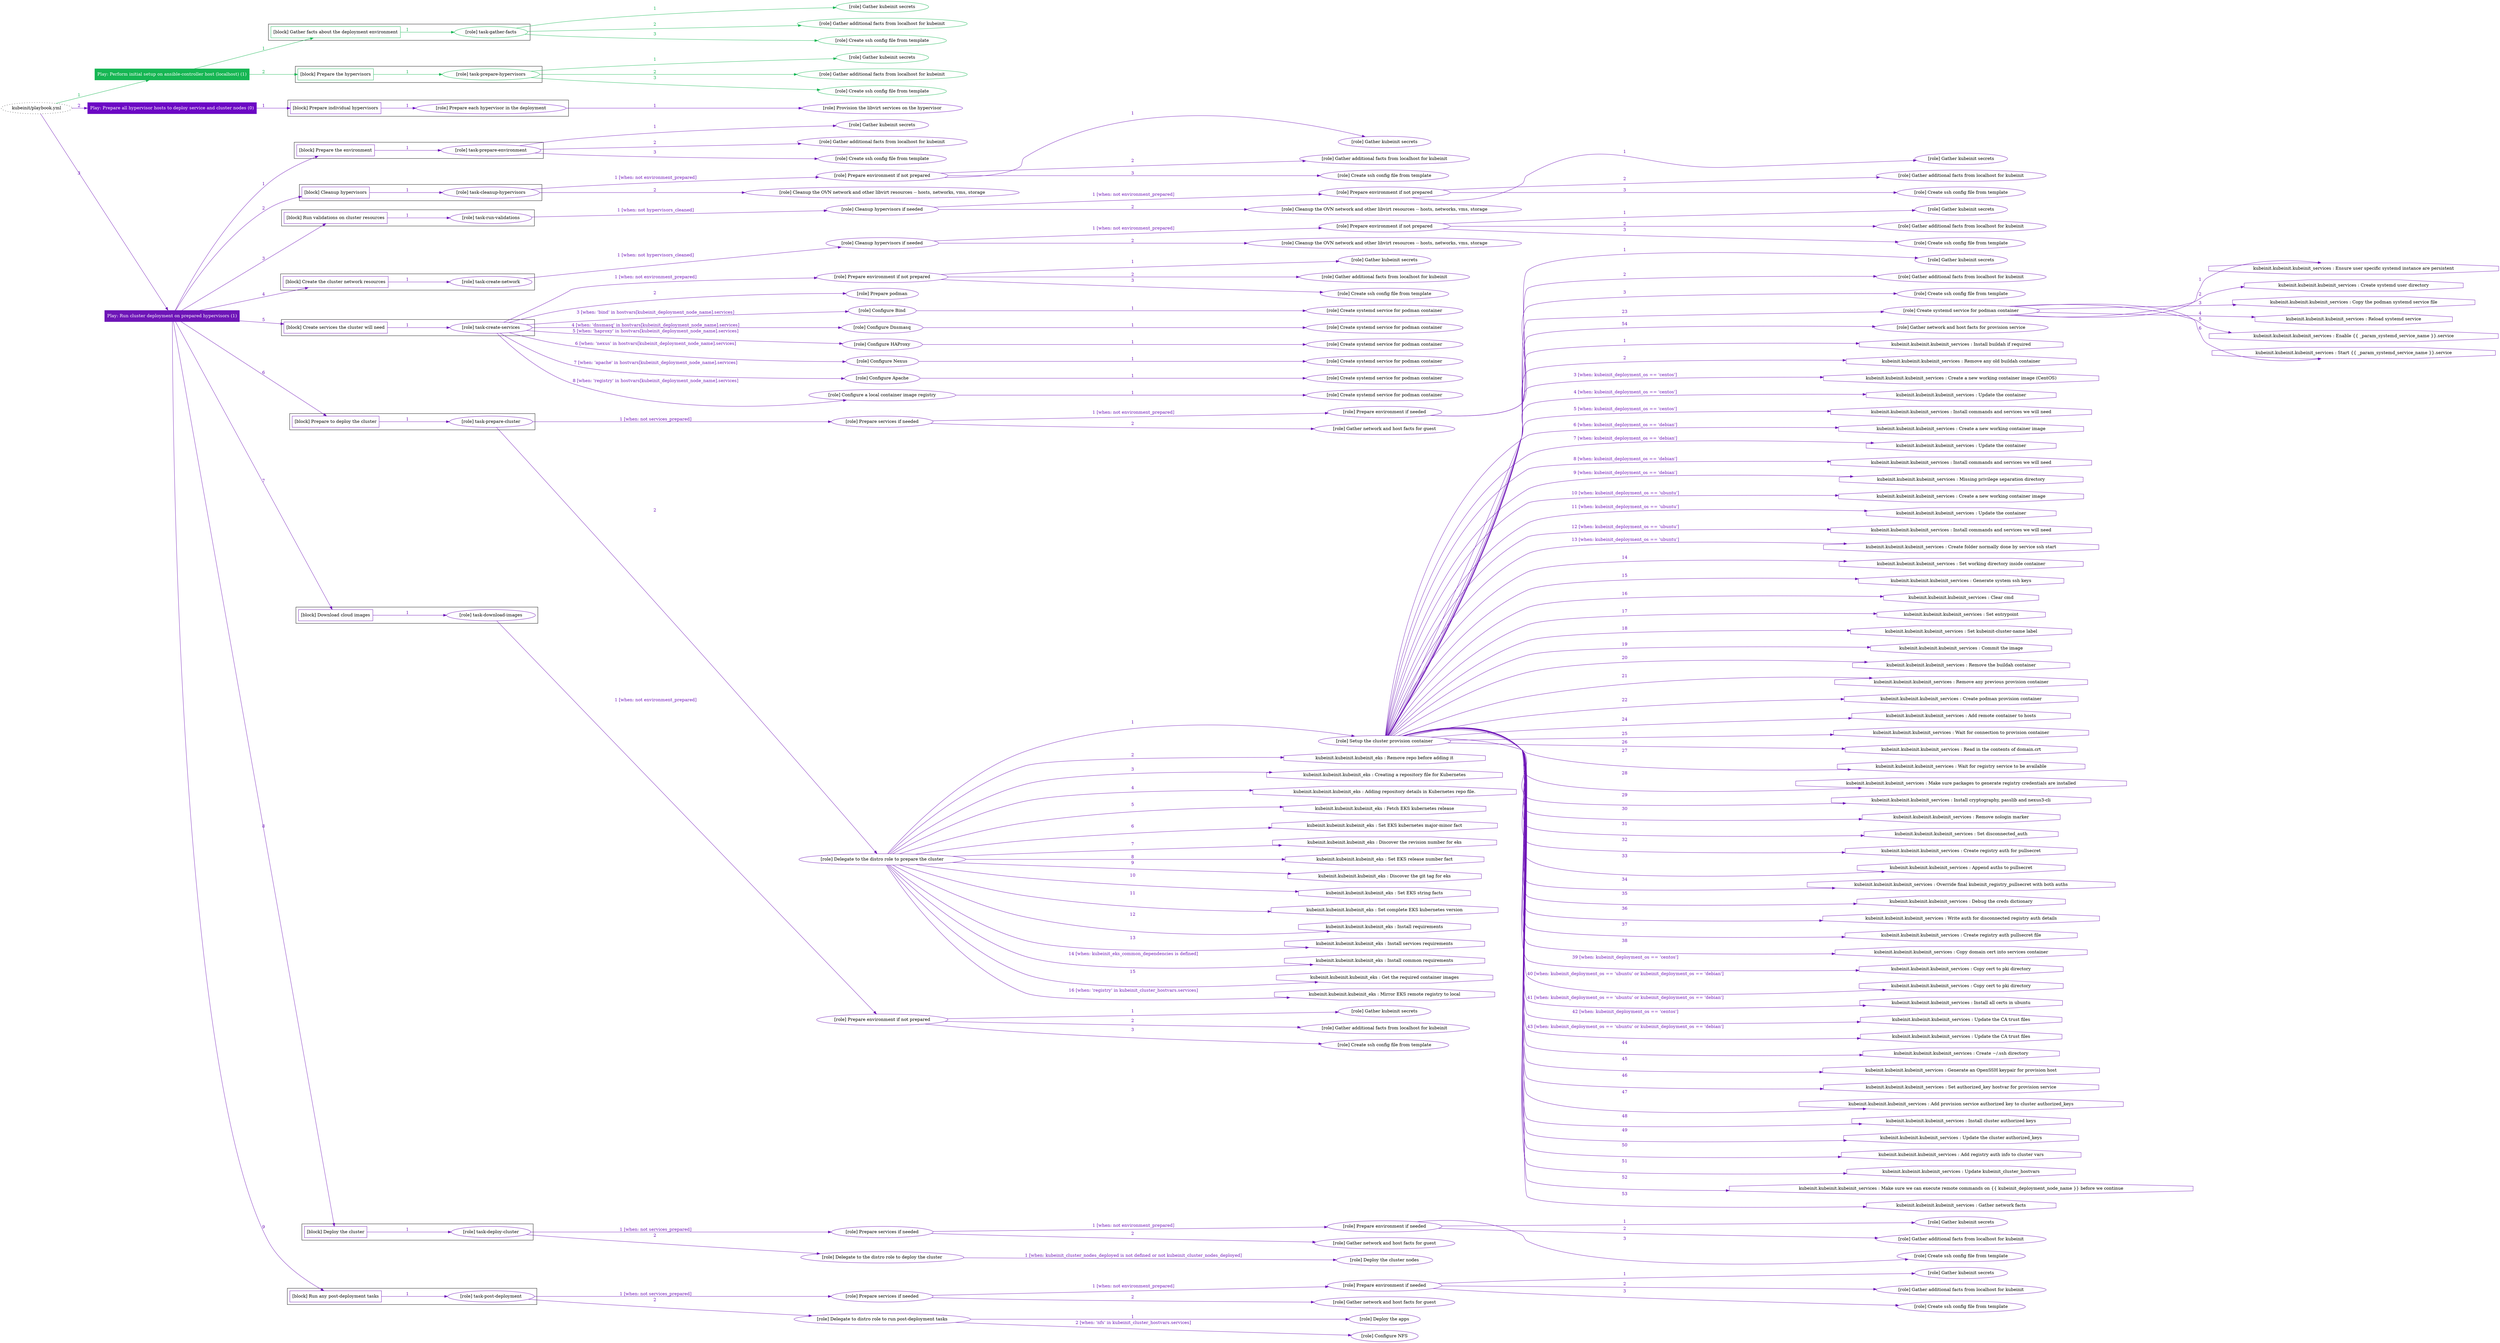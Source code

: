 digraph {
	graph [concentrate=true ordering=in rankdir=LR ratio=fill]
	edge [esep=5 sep=10]
	"kubeinit/playbook.yml" [URL="/home/runner/work/kubeinit/kubeinit/kubeinit/playbook.yml" id=playbook_3b6d5edd style=dotted]
	play_972e4504 [label="Play: Perform initial setup on ansible-controller host (localhost) (1)" URL="/home/runner/work/kubeinit/kubeinit/kubeinit/playbook.yml" color="#16b653" fontcolor="#ffffff" id=play_972e4504 shape=box style=filled tooltip=localhost]
	"kubeinit/playbook.yml" -> play_972e4504 [label="1 " color="#16b653" fontcolor="#16b653" id=edge_4ae3d48f labeltooltip="1 " tooltip="1 "]
	subgraph "Gather kubeinit secrets" {
		role_8f7a7839 [label="[role] Gather kubeinit secrets" URL="/home/runner/.ansible/collections/ansible_collections/kubeinit/kubeinit/roles/kubeinit_prepare/tasks/gather_kubeinit_facts.yml" color="#16b653" id=role_8f7a7839 tooltip="Gather kubeinit secrets"]
	}
	subgraph "Gather additional facts from localhost for kubeinit" {
		role_6ed407e2 [label="[role] Gather additional facts from localhost for kubeinit" URL="/home/runner/.ansible/collections/ansible_collections/kubeinit/kubeinit/roles/kubeinit_prepare/tasks/gather_kubeinit_facts.yml" color="#16b653" id=role_6ed407e2 tooltip="Gather additional facts from localhost for kubeinit"]
	}
	subgraph "Create ssh config file from template" {
		role_71c250bf [label="[role] Create ssh config file from template" URL="/home/runner/.ansible/collections/ansible_collections/kubeinit/kubeinit/roles/kubeinit_prepare/tasks/gather_kubeinit_facts.yml" color="#16b653" id=role_71c250bf tooltip="Create ssh config file from template"]
	}
	subgraph "task-gather-facts" {
		role_fd3d31c4 [label="[role] task-gather-facts" URL="/home/runner/work/kubeinit/kubeinit/kubeinit/playbook.yml" color="#16b653" id=role_fd3d31c4 tooltip="task-gather-facts"]
		role_fd3d31c4 -> role_8f7a7839 [label="1 " color="#16b653" fontcolor="#16b653" id=edge_2ead20a5 labeltooltip="1 " tooltip="1 "]
		role_fd3d31c4 -> role_6ed407e2 [label="2 " color="#16b653" fontcolor="#16b653" id=edge_f38823ea labeltooltip="2 " tooltip="2 "]
		role_fd3d31c4 -> role_71c250bf [label="3 " color="#16b653" fontcolor="#16b653" id=edge_8f029393 labeltooltip="3 " tooltip="3 "]
	}
	subgraph "Gather kubeinit secrets" {
		role_273eb85a [label="[role] Gather kubeinit secrets" URL="/home/runner/.ansible/collections/ansible_collections/kubeinit/kubeinit/roles/kubeinit_prepare/tasks/gather_kubeinit_facts.yml" color="#16b653" id=role_273eb85a tooltip="Gather kubeinit secrets"]
	}
	subgraph "Gather additional facts from localhost for kubeinit" {
		role_d8cb9847 [label="[role] Gather additional facts from localhost for kubeinit" URL="/home/runner/.ansible/collections/ansible_collections/kubeinit/kubeinit/roles/kubeinit_prepare/tasks/gather_kubeinit_facts.yml" color="#16b653" id=role_d8cb9847 tooltip="Gather additional facts from localhost for kubeinit"]
	}
	subgraph "Create ssh config file from template" {
		role_c00e64b7 [label="[role] Create ssh config file from template" URL="/home/runner/.ansible/collections/ansible_collections/kubeinit/kubeinit/roles/kubeinit_prepare/tasks/gather_kubeinit_facts.yml" color="#16b653" id=role_c00e64b7 tooltip="Create ssh config file from template"]
	}
	subgraph "task-prepare-hypervisors" {
		role_e5857044 [label="[role] task-prepare-hypervisors" URL="/home/runner/work/kubeinit/kubeinit/kubeinit/playbook.yml" color="#16b653" id=role_e5857044 tooltip="task-prepare-hypervisors"]
		role_e5857044 -> role_273eb85a [label="1 " color="#16b653" fontcolor="#16b653" id=edge_80bdf7f8 labeltooltip="1 " tooltip="1 "]
		role_e5857044 -> role_d8cb9847 [label="2 " color="#16b653" fontcolor="#16b653" id=edge_9eb96c44 labeltooltip="2 " tooltip="2 "]
		role_e5857044 -> role_c00e64b7 [label="3 " color="#16b653" fontcolor="#16b653" id=edge_3b903c4b labeltooltip="3 " tooltip="3 "]
	}
	subgraph "Play: Perform initial setup on ansible-controller host (localhost) (1)" {
		play_972e4504 -> block_30555488 [label=1 color="#16b653" fontcolor="#16b653" id=edge_4a3f4543 labeltooltip=1 tooltip=1]
		subgraph cluster_block_30555488 {
			block_30555488 [label="[block] Gather facts about the deployment environment" URL="/home/runner/work/kubeinit/kubeinit/kubeinit/playbook.yml" color="#16b653" id=block_30555488 labeltooltip="Gather facts about the deployment environment" shape=box tooltip="Gather facts about the deployment environment"]
			block_30555488 -> role_fd3d31c4 [label="1 " color="#16b653" fontcolor="#16b653" id=edge_c3bbf3e7 labeltooltip="1 " tooltip="1 "]
		}
		play_972e4504 -> block_42a7c3a3 [label=2 color="#16b653" fontcolor="#16b653" id=edge_d182a4e9 labeltooltip=2 tooltip=2]
		subgraph cluster_block_42a7c3a3 {
			block_42a7c3a3 [label="[block] Prepare the hypervisors" URL="/home/runner/work/kubeinit/kubeinit/kubeinit/playbook.yml" color="#16b653" id=block_42a7c3a3 labeltooltip="Prepare the hypervisors" shape=box tooltip="Prepare the hypervisors"]
			block_42a7c3a3 -> role_e5857044 [label="1 " color="#16b653" fontcolor="#16b653" id=edge_9c80d09d labeltooltip="1 " tooltip="1 "]
		}
	}
	play_71888f5e [label="Play: Prepare all hypervisor hosts to deploy service and cluster nodes (0)" URL="/home/runner/work/kubeinit/kubeinit/kubeinit/playbook.yml" color="#6c08c4" fontcolor="#ffffff" id=play_71888f5e shape=box style=filled tooltip="Play: Prepare all hypervisor hosts to deploy service and cluster nodes (0)"]
	"kubeinit/playbook.yml" -> play_71888f5e [label="2 " color="#6c08c4" fontcolor="#6c08c4" id=edge_4ef80087 labeltooltip="2 " tooltip="2 "]
	subgraph "Provision the libvirt services on the hypervisor" {
		role_5387ff7b [label="[role] Provision the libvirt services on the hypervisor" URL="/home/runner/.ansible/collections/ansible_collections/kubeinit/kubeinit/roles/kubeinit_prepare/tasks/prepare_hypervisor.yml" color="#6c08c4" id=role_5387ff7b tooltip="Provision the libvirt services on the hypervisor"]
	}
	subgraph "Prepare each hypervisor in the deployment" {
		role_e573ec9d [label="[role] Prepare each hypervisor in the deployment" URL="/home/runner/work/kubeinit/kubeinit/kubeinit/playbook.yml" color="#6c08c4" id=role_e573ec9d tooltip="Prepare each hypervisor in the deployment"]
		role_e573ec9d -> role_5387ff7b [label="1 " color="#6c08c4" fontcolor="#6c08c4" id=edge_9b4a2868 labeltooltip="1 " tooltip="1 "]
	}
	subgraph "Play: Prepare all hypervisor hosts to deploy service and cluster nodes (0)" {
		play_71888f5e -> block_61d5fdcd [label=1 color="#6c08c4" fontcolor="#6c08c4" id=edge_6c39465b labeltooltip=1 tooltip=1]
		subgraph cluster_block_61d5fdcd {
			block_61d5fdcd [label="[block] Prepare individual hypervisors" URL="/home/runner/work/kubeinit/kubeinit/kubeinit/playbook.yml" color="#6c08c4" id=block_61d5fdcd labeltooltip="Prepare individual hypervisors" shape=box tooltip="Prepare individual hypervisors"]
			block_61d5fdcd -> role_e573ec9d [label="1 " color="#6c08c4" fontcolor="#6c08c4" id=edge_91d29f46 labeltooltip="1 " tooltip="1 "]
		}
	}
	play_fe27e3b7 [label="Play: Run cluster deployment on prepared hypervisors (1)" URL="/home/runner/work/kubeinit/kubeinit/kubeinit/playbook.yml" color="#6e15b7" fontcolor="#ffffff" id=play_fe27e3b7 shape=box style=filled tooltip=localhost]
	"kubeinit/playbook.yml" -> play_fe27e3b7 [label="3 " color="#6e15b7" fontcolor="#6e15b7" id=edge_7cf1028e labeltooltip="3 " tooltip="3 "]
	subgraph "Gather kubeinit secrets" {
		role_5be345bc [label="[role] Gather kubeinit secrets" URL="/home/runner/.ansible/collections/ansible_collections/kubeinit/kubeinit/roles/kubeinit_prepare/tasks/gather_kubeinit_facts.yml" color="#6e15b7" id=role_5be345bc tooltip="Gather kubeinit secrets"]
	}
	subgraph "Gather additional facts from localhost for kubeinit" {
		role_9d8e2dca [label="[role] Gather additional facts from localhost for kubeinit" URL="/home/runner/.ansible/collections/ansible_collections/kubeinit/kubeinit/roles/kubeinit_prepare/tasks/gather_kubeinit_facts.yml" color="#6e15b7" id=role_9d8e2dca tooltip="Gather additional facts from localhost for kubeinit"]
	}
	subgraph "Create ssh config file from template" {
		role_a8743d7c [label="[role] Create ssh config file from template" URL="/home/runner/.ansible/collections/ansible_collections/kubeinit/kubeinit/roles/kubeinit_prepare/tasks/gather_kubeinit_facts.yml" color="#6e15b7" id=role_a8743d7c tooltip="Create ssh config file from template"]
	}
	subgraph "task-prepare-environment" {
		role_f1adf1e7 [label="[role] task-prepare-environment" URL="/home/runner/work/kubeinit/kubeinit/kubeinit/playbook.yml" color="#6e15b7" id=role_f1adf1e7 tooltip="task-prepare-environment"]
		role_f1adf1e7 -> role_5be345bc [label="1 " color="#6e15b7" fontcolor="#6e15b7" id=edge_d602321b labeltooltip="1 " tooltip="1 "]
		role_f1adf1e7 -> role_9d8e2dca [label="2 " color="#6e15b7" fontcolor="#6e15b7" id=edge_a1098862 labeltooltip="2 " tooltip="2 "]
		role_f1adf1e7 -> role_a8743d7c [label="3 " color="#6e15b7" fontcolor="#6e15b7" id=edge_28264c33 labeltooltip="3 " tooltip="3 "]
	}
	subgraph "Gather kubeinit secrets" {
		role_fa0135e6 [label="[role] Gather kubeinit secrets" URL="/home/runner/.ansible/collections/ansible_collections/kubeinit/kubeinit/roles/kubeinit_prepare/tasks/gather_kubeinit_facts.yml" color="#6e15b7" id=role_fa0135e6 tooltip="Gather kubeinit secrets"]
	}
	subgraph "Gather additional facts from localhost for kubeinit" {
		role_b34eb7c6 [label="[role] Gather additional facts from localhost for kubeinit" URL="/home/runner/.ansible/collections/ansible_collections/kubeinit/kubeinit/roles/kubeinit_prepare/tasks/gather_kubeinit_facts.yml" color="#6e15b7" id=role_b34eb7c6 tooltip="Gather additional facts from localhost for kubeinit"]
	}
	subgraph "Create ssh config file from template" {
		role_96de3be9 [label="[role] Create ssh config file from template" URL="/home/runner/.ansible/collections/ansible_collections/kubeinit/kubeinit/roles/kubeinit_prepare/tasks/gather_kubeinit_facts.yml" color="#6e15b7" id=role_96de3be9 tooltip="Create ssh config file from template"]
	}
	subgraph "Prepare environment if not prepared" {
		role_b63f239e [label="[role] Prepare environment if not prepared" URL="/home/runner/.ansible/collections/ansible_collections/kubeinit/kubeinit/roles/kubeinit_prepare/tasks/cleanup_hypervisors.yml" color="#6e15b7" id=role_b63f239e tooltip="Prepare environment if not prepared"]
		role_b63f239e -> role_fa0135e6 [label="1 " color="#6e15b7" fontcolor="#6e15b7" id=edge_c10eb95e labeltooltip="1 " tooltip="1 "]
		role_b63f239e -> role_b34eb7c6 [label="2 " color="#6e15b7" fontcolor="#6e15b7" id=edge_23538b61 labeltooltip="2 " tooltip="2 "]
		role_b63f239e -> role_96de3be9 [label="3 " color="#6e15b7" fontcolor="#6e15b7" id=edge_f554af99 labeltooltip="3 " tooltip="3 "]
	}
	subgraph "Cleanup the OVN network and other libvirt resources -- hosts, networks, vms, storage" {
		role_01867d04 [label="[role] Cleanup the OVN network and other libvirt resources -- hosts, networks, vms, storage" URL="/home/runner/.ansible/collections/ansible_collections/kubeinit/kubeinit/roles/kubeinit_prepare/tasks/cleanup_hypervisors.yml" color="#6e15b7" id=role_01867d04 tooltip="Cleanup the OVN network and other libvirt resources -- hosts, networks, vms, storage"]
	}
	subgraph "task-cleanup-hypervisors" {
		role_9e87ebf6 [label="[role] task-cleanup-hypervisors" URL="/home/runner/work/kubeinit/kubeinit/kubeinit/playbook.yml" color="#6e15b7" id=role_9e87ebf6 tooltip="task-cleanup-hypervisors"]
		role_9e87ebf6 -> role_b63f239e [label="1 [when: not environment_prepared]" color="#6e15b7" fontcolor="#6e15b7" id=edge_563217d3 labeltooltip="1 [when: not environment_prepared]" tooltip="1 [when: not environment_prepared]"]
		role_9e87ebf6 -> role_01867d04 [label="2 " color="#6e15b7" fontcolor="#6e15b7" id=edge_10cdc920 labeltooltip="2 " tooltip="2 "]
	}
	subgraph "Gather kubeinit secrets" {
		role_d084370a [label="[role] Gather kubeinit secrets" URL="/home/runner/.ansible/collections/ansible_collections/kubeinit/kubeinit/roles/kubeinit_prepare/tasks/gather_kubeinit_facts.yml" color="#6e15b7" id=role_d084370a tooltip="Gather kubeinit secrets"]
	}
	subgraph "Gather additional facts from localhost for kubeinit" {
		role_3193d787 [label="[role] Gather additional facts from localhost for kubeinit" URL="/home/runner/.ansible/collections/ansible_collections/kubeinit/kubeinit/roles/kubeinit_prepare/tasks/gather_kubeinit_facts.yml" color="#6e15b7" id=role_3193d787 tooltip="Gather additional facts from localhost for kubeinit"]
	}
	subgraph "Create ssh config file from template" {
		role_b2b22f59 [label="[role] Create ssh config file from template" URL="/home/runner/.ansible/collections/ansible_collections/kubeinit/kubeinit/roles/kubeinit_prepare/tasks/gather_kubeinit_facts.yml" color="#6e15b7" id=role_b2b22f59 tooltip="Create ssh config file from template"]
	}
	subgraph "Prepare environment if not prepared" {
		role_f6c3a1d7 [label="[role] Prepare environment if not prepared" URL="/home/runner/.ansible/collections/ansible_collections/kubeinit/kubeinit/roles/kubeinit_prepare/tasks/cleanup_hypervisors.yml" color="#6e15b7" id=role_f6c3a1d7 tooltip="Prepare environment if not prepared"]
		role_f6c3a1d7 -> role_d084370a [label="1 " color="#6e15b7" fontcolor="#6e15b7" id=edge_2903f40e labeltooltip="1 " tooltip="1 "]
		role_f6c3a1d7 -> role_3193d787 [label="2 " color="#6e15b7" fontcolor="#6e15b7" id=edge_9032ffc5 labeltooltip="2 " tooltip="2 "]
		role_f6c3a1d7 -> role_b2b22f59 [label="3 " color="#6e15b7" fontcolor="#6e15b7" id=edge_1ff1ffd0 labeltooltip="3 " tooltip="3 "]
	}
	subgraph "Cleanup the OVN network and other libvirt resources -- hosts, networks, vms, storage" {
		role_ba9509a0 [label="[role] Cleanup the OVN network and other libvirt resources -- hosts, networks, vms, storage" URL="/home/runner/.ansible/collections/ansible_collections/kubeinit/kubeinit/roles/kubeinit_prepare/tasks/cleanup_hypervisors.yml" color="#6e15b7" id=role_ba9509a0 tooltip="Cleanup the OVN network and other libvirt resources -- hosts, networks, vms, storage"]
	}
	subgraph "Cleanup hypervisors if needed" {
		role_b03b14f1 [label="[role] Cleanup hypervisors if needed" URL="/home/runner/.ansible/collections/ansible_collections/kubeinit/kubeinit/roles/kubeinit_validations/tasks/main.yml" color="#6e15b7" id=role_b03b14f1 tooltip="Cleanup hypervisors if needed"]
		role_b03b14f1 -> role_f6c3a1d7 [label="1 [when: not environment_prepared]" color="#6e15b7" fontcolor="#6e15b7" id=edge_e910dfbb labeltooltip="1 [when: not environment_prepared]" tooltip="1 [when: not environment_prepared]"]
		role_b03b14f1 -> role_ba9509a0 [label="2 " color="#6e15b7" fontcolor="#6e15b7" id=edge_37f5f9c9 labeltooltip="2 " tooltip="2 "]
	}
	subgraph "task-run-validations" {
		role_8c688079 [label="[role] task-run-validations" URL="/home/runner/work/kubeinit/kubeinit/kubeinit/playbook.yml" color="#6e15b7" id=role_8c688079 tooltip="task-run-validations"]
		role_8c688079 -> role_b03b14f1 [label="1 [when: not hypervisors_cleaned]" color="#6e15b7" fontcolor="#6e15b7" id=edge_9c17d63b labeltooltip="1 [when: not hypervisors_cleaned]" tooltip="1 [when: not hypervisors_cleaned]"]
	}
	subgraph "Gather kubeinit secrets" {
		role_0039609d [label="[role] Gather kubeinit secrets" URL="/home/runner/.ansible/collections/ansible_collections/kubeinit/kubeinit/roles/kubeinit_prepare/tasks/gather_kubeinit_facts.yml" color="#6e15b7" id=role_0039609d tooltip="Gather kubeinit secrets"]
	}
	subgraph "Gather additional facts from localhost for kubeinit" {
		role_e4e57d74 [label="[role] Gather additional facts from localhost for kubeinit" URL="/home/runner/.ansible/collections/ansible_collections/kubeinit/kubeinit/roles/kubeinit_prepare/tasks/gather_kubeinit_facts.yml" color="#6e15b7" id=role_e4e57d74 tooltip="Gather additional facts from localhost for kubeinit"]
	}
	subgraph "Create ssh config file from template" {
		role_f96da5fc [label="[role] Create ssh config file from template" URL="/home/runner/.ansible/collections/ansible_collections/kubeinit/kubeinit/roles/kubeinit_prepare/tasks/gather_kubeinit_facts.yml" color="#6e15b7" id=role_f96da5fc tooltip="Create ssh config file from template"]
	}
	subgraph "Prepare environment if not prepared" {
		role_c2c06edb [label="[role] Prepare environment if not prepared" URL="/home/runner/.ansible/collections/ansible_collections/kubeinit/kubeinit/roles/kubeinit_prepare/tasks/cleanup_hypervisors.yml" color="#6e15b7" id=role_c2c06edb tooltip="Prepare environment if not prepared"]
		role_c2c06edb -> role_0039609d [label="1 " color="#6e15b7" fontcolor="#6e15b7" id=edge_2effe9cd labeltooltip="1 " tooltip="1 "]
		role_c2c06edb -> role_e4e57d74 [label="2 " color="#6e15b7" fontcolor="#6e15b7" id=edge_7d33176f labeltooltip="2 " tooltip="2 "]
		role_c2c06edb -> role_f96da5fc [label="3 " color="#6e15b7" fontcolor="#6e15b7" id=edge_6c485b1c labeltooltip="3 " tooltip="3 "]
	}
	subgraph "Cleanup the OVN network and other libvirt resources -- hosts, networks, vms, storage" {
		role_0156f9cd [label="[role] Cleanup the OVN network and other libvirt resources -- hosts, networks, vms, storage" URL="/home/runner/.ansible/collections/ansible_collections/kubeinit/kubeinit/roles/kubeinit_prepare/tasks/cleanup_hypervisors.yml" color="#6e15b7" id=role_0156f9cd tooltip="Cleanup the OVN network and other libvirt resources -- hosts, networks, vms, storage"]
	}
	subgraph "Cleanup hypervisors if needed" {
		role_e20442ff [label="[role] Cleanup hypervisors if needed" URL="/home/runner/.ansible/collections/ansible_collections/kubeinit/kubeinit/roles/kubeinit_libvirt/tasks/create_network.yml" color="#6e15b7" id=role_e20442ff tooltip="Cleanup hypervisors if needed"]
		role_e20442ff -> role_c2c06edb [label="1 [when: not environment_prepared]" color="#6e15b7" fontcolor="#6e15b7" id=edge_d09a63ba labeltooltip="1 [when: not environment_prepared]" tooltip="1 [when: not environment_prepared]"]
		role_e20442ff -> role_0156f9cd [label="2 " color="#6e15b7" fontcolor="#6e15b7" id=edge_0a8ddb6d labeltooltip="2 " tooltip="2 "]
	}
	subgraph "task-create-network" {
		role_569e5d4d [label="[role] task-create-network" URL="/home/runner/work/kubeinit/kubeinit/kubeinit/playbook.yml" color="#6e15b7" id=role_569e5d4d tooltip="task-create-network"]
		role_569e5d4d -> role_e20442ff [label="1 [when: not hypervisors_cleaned]" color="#6e15b7" fontcolor="#6e15b7" id=edge_40e50d6c labeltooltip="1 [when: not hypervisors_cleaned]" tooltip="1 [when: not hypervisors_cleaned]"]
	}
	subgraph "Gather kubeinit secrets" {
		role_2c3fd399 [label="[role] Gather kubeinit secrets" URL="/home/runner/.ansible/collections/ansible_collections/kubeinit/kubeinit/roles/kubeinit_prepare/tasks/gather_kubeinit_facts.yml" color="#6e15b7" id=role_2c3fd399 tooltip="Gather kubeinit secrets"]
	}
	subgraph "Gather additional facts from localhost for kubeinit" {
		role_252cd82b [label="[role] Gather additional facts from localhost for kubeinit" URL="/home/runner/.ansible/collections/ansible_collections/kubeinit/kubeinit/roles/kubeinit_prepare/tasks/gather_kubeinit_facts.yml" color="#6e15b7" id=role_252cd82b tooltip="Gather additional facts from localhost for kubeinit"]
	}
	subgraph "Create ssh config file from template" {
		role_9ff2988e [label="[role] Create ssh config file from template" URL="/home/runner/.ansible/collections/ansible_collections/kubeinit/kubeinit/roles/kubeinit_prepare/tasks/gather_kubeinit_facts.yml" color="#6e15b7" id=role_9ff2988e tooltip="Create ssh config file from template"]
	}
	subgraph "Prepare environment if not prepared" {
		role_c8434df9 [label="[role] Prepare environment if not prepared" URL="/home/runner/.ansible/collections/ansible_collections/kubeinit/kubeinit/roles/kubeinit_services/tasks/main.yml" color="#6e15b7" id=role_c8434df9 tooltip="Prepare environment if not prepared"]
		role_c8434df9 -> role_2c3fd399 [label="1 " color="#6e15b7" fontcolor="#6e15b7" id=edge_b6e9d282 labeltooltip="1 " tooltip="1 "]
		role_c8434df9 -> role_252cd82b [label="2 " color="#6e15b7" fontcolor="#6e15b7" id=edge_2f5dba24 labeltooltip="2 " tooltip="2 "]
		role_c8434df9 -> role_9ff2988e [label="3 " color="#6e15b7" fontcolor="#6e15b7" id=edge_305b3a7b labeltooltip="3 " tooltip="3 "]
	}
	subgraph "Prepare podman" {
		role_847716bb [label="[role] Prepare podman" URL="/home/runner/.ansible/collections/ansible_collections/kubeinit/kubeinit/roles/kubeinit_services/tasks/00_create_service_pod.yml" color="#6e15b7" id=role_847716bb tooltip="Prepare podman"]
	}
	subgraph "Create systemd service for podman container" {
		role_a48cee32 [label="[role] Create systemd service for podman container" URL="/home/runner/.ansible/collections/ansible_collections/kubeinit/kubeinit/roles/kubeinit_bind/tasks/main.yml" color="#6e15b7" id=role_a48cee32 tooltip="Create systemd service for podman container"]
	}
	subgraph "Configure Bind" {
		role_f474e223 [label="[role] Configure Bind" URL="/home/runner/.ansible/collections/ansible_collections/kubeinit/kubeinit/roles/kubeinit_services/tasks/start_services_containers.yml" color="#6e15b7" id=role_f474e223 tooltip="Configure Bind"]
		role_f474e223 -> role_a48cee32 [label="1 " color="#6e15b7" fontcolor="#6e15b7" id=edge_15eef8be labeltooltip="1 " tooltip="1 "]
	}
	subgraph "Create systemd service for podman container" {
		role_73409a1c [label="[role] Create systemd service for podman container" URL="/home/runner/.ansible/collections/ansible_collections/kubeinit/kubeinit/roles/kubeinit_dnsmasq/tasks/main.yml" color="#6e15b7" id=role_73409a1c tooltip="Create systemd service for podman container"]
	}
	subgraph "Configure Dnsmasq" {
		role_6100fa89 [label="[role] Configure Dnsmasq" URL="/home/runner/.ansible/collections/ansible_collections/kubeinit/kubeinit/roles/kubeinit_services/tasks/start_services_containers.yml" color="#6e15b7" id=role_6100fa89 tooltip="Configure Dnsmasq"]
		role_6100fa89 -> role_73409a1c [label="1 " color="#6e15b7" fontcolor="#6e15b7" id=edge_912cbde2 labeltooltip="1 " tooltip="1 "]
	}
	subgraph "Create systemd service for podman container" {
		role_93fda338 [label="[role] Create systemd service for podman container" URL="/home/runner/.ansible/collections/ansible_collections/kubeinit/kubeinit/roles/kubeinit_haproxy/tasks/main.yml" color="#6e15b7" id=role_93fda338 tooltip="Create systemd service for podman container"]
	}
	subgraph "Configure HAProxy" {
		role_6e8da2bd [label="[role] Configure HAProxy" URL="/home/runner/.ansible/collections/ansible_collections/kubeinit/kubeinit/roles/kubeinit_services/tasks/start_services_containers.yml" color="#6e15b7" id=role_6e8da2bd tooltip="Configure HAProxy"]
		role_6e8da2bd -> role_93fda338 [label="1 " color="#6e15b7" fontcolor="#6e15b7" id=edge_8f85abca labeltooltip="1 " tooltip="1 "]
	}
	subgraph "Create systemd service for podman container" {
		role_dc401882 [label="[role] Create systemd service for podman container" URL="/home/runner/.ansible/collections/ansible_collections/kubeinit/kubeinit/roles/kubeinit_nexus/tasks/main.yml" color="#6e15b7" id=role_dc401882 tooltip="Create systemd service for podman container"]
	}
	subgraph "Configure Nexus" {
		role_119c7373 [label="[role] Configure Nexus" URL="/home/runner/.ansible/collections/ansible_collections/kubeinit/kubeinit/roles/kubeinit_services/tasks/start_services_containers.yml" color="#6e15b7" id=role_119c7373 tooltip="Configure Nexus"]
		role_119c7373 -> role_dc401882 [label="1 " color="#6e15b7" fontcolor="#6e15b7" id=edge_40ed8603 labeltooltip="1 " tooltip="1 "]
	}
	subgraph "Create systemd service for podman container" {
		role_e5e3a9e1 [label="[role] Create systemd service for podman container" URL="/home/runner/.ansible/collections/ansible_collections/kubeinit/kubeinit/roles/kubeinit_apache/tasks/main.yml" color="#6e15b7" id=role_e5e3a9e1 tooltip="Create systemd service for podman container"]
	}
	subgraph "Configure Apache" {
		role_09ce3af7 [label="[role] Configure Apache" URL="/home/runner/.ansible/collections/ansible_collections/kubeinit/kubeinit/roles/kubeinit_services/tasks/start_services_containers.yml" color="#6e15b7" id=role_09ce3af7 tooltip="Configure Apache"]
		role_09ce3af7 -> role_e5e3a9e1 [label="1 " color="#6e15b7" fontcolor="#6e15b7" id=edge_00ec259b labeltooltip="1 " tooltip="1 "]
	}
	subgraph "Create systemd service for podman container" {
		role_4359c967 [label="[role] Create systemd service for podman container" URL="/home/runner/.ansible/collections/ansible_collections/kubeinit/kubeinit/roles/kubeinit_registry/tasks/main.yml" color="#6e15b7" id=role_4359c967 tooltip="Create systemd service for podman container"]
	}
	subgraph "Configure a local container image registry" {
		role_fc9e709a [label="[role] Configure a local container image registry" URL="/home/runner/.ansible/collections/ansible_collections/kubeinit/kubeinit/roles/kubeinit_services/tasks/start_services_containers.yml" color="#6e15b7" id=role_fc9e709a tooltip="Configure a local container image registry"]
		role_fc9e709a -> role_4359c967 [label="1 " color="#6e15b7" fontcolor="#6e15b7" id=edge_ae3b7706 labeltooltip="1 " tooltip="1 "]
	}
	subgraph "task-create-services" {
		role_30424392 [label="[role] task-create-services" URL="/home/runner/work/kubeinit/kubeinit/kubeinit/playbook.yml" color="#6e15b7" id=role_30424392 tooltip="task-create-services"]
		role_30424392 -> role_c8434df9 [label="1 [when: not environment_prepared]" color="#6e15b7" fontcolor="#6e15b7" id=edge_96f336f2 labeltooltip="1 [when: not environment_prepared]" tooltip="1 [when: not environment_prepared]"]
		role_30424392 -> role_847716bb [label="2 " color="#6e15b7" fontcolor="#6e15b7" id=edge_fb7ae1ea labeltooltip="2 " tooltip="2 "]
		role_30424392 -> role_f474e223 [label="3 [when: 'bind' in hostvars[kubeinit_deployment_node_name].services]" color="#6e15b7" fontcolor="#6e15b7" id=edge_b1993172 labeltooltip="3 [when: 'bind' in hostvars[kubeinit_deployment_node_name].services]" tooltip="3 [when: 'bind' in hostvars[kubeinit_deployment_node_name].services]"]
		role_30424392 -> role_6100fa89 [label="4 [when: 'dnsmasq' in hostvars[kubeinit_deployment_node_name].services]" color="#6e15b7" fontcolor="#6e15b7" id=edge_3a43ac91 labeltooltip="4 [when: 'dnsmasq' in hostvars[kubeinit_deployment_node_name].services]" tooltip="4 [when: 'dnsmasq' in hostvars[kubeinit_deployment_node_name].services]"]
		role_30424392 -> role_6e8da2bd [label="5 [when: 'haproxy' in hostvars[kubeinit_deployment_node_name].services]" color="#6e15b7" fontcolor="#6e15b7" id=edge_4b39660a labeltooltip="5 [when: 'haproxy' in hostvars[kubeinit_deployment_node_name].services]" tooltip="5 [when: 'haproxy' in hostvars[kubeinit_deployment_node_name].services]"]
		role_30424392 -> role_119c7373 [label="6 [when: 'nexus' in hostvars[kubeinit_deployment_node_name].services]" color="#6e15b7" fontcolor="#6e15b7" id=edge_aea8c333 labeltooltip="6 [when: 'nexus' in hostvars[kubeinit_deployment_node_name].services]" tooltip="6 [when: 'nexus' in hostvars[kubeinit_deployment_node_name].services]"]
		role_30424392 -> role_09ce3af7 [label="7 [when: 'apache' in hostvars[kubeinit_deployment_node_name].services]" color="#6e15b7" fontcolor="#6e15b7" id=edge_9515c69a labeltooltip="7 [when: 'apache' in hostvars[kubeinit_deployment_node_name].services]" tooltip="7 [when: 'apache' in hostvars[kubeinit_deployment_node_name].services]"]
		role_30424392 -> role_fc9e709a [label="8 [when: 'registry' in hostvars[kubeinit_deployment_node_name].services]" color="#6e15b7" fontcolor="#6e15b7" id=edge_98aaad31 labeltooltip="8 [when: 'registry' in hostvars[kubeinit_deployment_node_name].services]" tooltip="8 [when: 'registry' in hostvars[kubeinit_deployment_node_name].services]"]
	}
	subgraph "Gather kubeinit secrets" {
		role_23b524a6 [label="[role] Gather kubeinit secrets" URL="/home/runner/.ansible/collections/ansible_collections/kubeinit/kubeinit/roles/kubeinit_prepare/tasks/gather_kubeinit_facts.yml" color="#6e15b7" id=role_23b524a6 tooltip="Gather kubeinit secrets"]
	}
	subgraph "Gather additional facts from localhost for kubeinit" {
		role_3d01402e [label="[role] Gather additional facts from localhost for kubeinit" URL="/home/runner/.ansible/collections/ansible_collections/kubeinit/kubeinit/roles/kubeinit_prepare/tasks/gather_kubeinit_facts.yml" color="#6e15b7" id=role_3d01402e tooltip="Gather additional facts from localhost for kubeinit"]
	}
	subgraph "Create ssh config file from template" {
		role_90297566 [label="[role] Create ssh config file from template" URL="/home/runner/.ansible/collections/ansible_collections/kubeinit/kubeinit/roles/kubeinit_prepare/tasks/gather_kubeinit_facts.yml" color="#6e15b7" id=role_90297566 tooltip="Create ssh config file from template"]
	}
	subgraph "Prepare environment if needed" {
		role_1b1dd703 [label="[role] Prepare environment if needed" URL="/home/runner/.ansible/collections/ansible_collections/kubeinit/kubeinit/roles/kubeinit_services/tasks/prepare_services.yml" color="#6e15b7" id=role_1b1dd703 tooltip="Prepare environment if needed"]
		role_1b1dd703 -> role_23b524a6 [label="1 " color="#6e15b7" fontcolor="#6e15b7" id=edge_e5df29aa labeltooltip="1 " tooltip="1 "]
		role_1b1dd703 -> role_3d01402e [label="2 " color="#6e15b7" fontcolor="#6e15b7" id=edge_1e0073f3 labeltooltip="2 " tooltip="2 "]
		role_1b1dd703 -> role_90297566 [label="3 " color="#6e15b7" fontcolor="#6e15b7" id=edge_5ddda6fe labeltooltip="3 " tooltip="3 "]
	}
	subgraph "Gather network and host facts for guest" {
		role_58d93917 [label="[role] Gather network and host facts for guest" URL="/home/runner/.ansible/collections/ansible_collections/kubeinit/kubeinit/roles/kubeinit_services/tasks/prepare_services.yml" color="#6e15b7" id=role_58d93917 tooltip="Gather network and host facts for guest"]
	}
	subgraph "Prepare services if needed" {
		role_d4ab9d6a [label="[role] Prepare services if needed" URL="/home/runner/.ansible/collections/ansible_collections/kubeinit/kubeinit/roles/kubeinit_prepare/tasks/prepare_cluster.yml" color="#6e15b7" id=role_d4ab9d6a tooltip="Prepare services if needed"]
		role_d4ab9d6a -> role_1b1dd703 [label="1 [when: not environment_prepared]" color="#6e15b7" fontcolor="#6e15b7" id=edge_b433038d labeltooltip="1 [when: not environment_prepared]" tooltip="1 [when: not environment_prepared]"]
		role_d4ab9d6a -> role_58d93917 [label="2 " color="#6e15b7" fontcolor="#6e15b7" id=edge_4c29fd5c labeltooltip="2 " tooltip="2 "]
	}
	subgraph "Create systemd service for podman container" {
		role_a9277687 [label="[role] Create systemd service for podman container" URL="/home/runner/.ansible/collections/ansible_collections/kubeinit/kubeinit/roles/kubeinit_services/tasks/create_provision_container.yml" color="#6e15b7" id=role_a9277687 tooltip="Create systemd service for podman container"]
		task_58d774e1 [label="kubeinit.kubeinit.kubeinit_services : Ensure user specific systemd instance are persistent" URL="/home/runner/.ansible/collections/ansible_collections/kubeinit/kubeinit/roles/kubeinit_services/tasks/create_managed_service.yml" color="#6e15b7" id=task_58d774e1 shape=octagon tooltip="kubeinit.kubeinit.kubeinit_services : Ensure user specific systemd instance are persistent"]
		role_a9277687 -> task_58d774e1 [label="1 " color="#6e15b7" fontcolor="#6e15b7" id=edge_a91123eb labeltooltip="1 " tooltip="1 "]
		task_96904169 [label="kubeinit.kubeinit.kubeinit_services : Create systemd user directory" URL="/home/runner/.ansible/collections/ansible_collections/kubeinit/kubeinit/roles/kubeinit_services/tasks/create_managed_service.yml" color="#6e15b7" id=task_96904169 shape=octagon tooltip="kubeinit.kubeinit.kubeinit_services : Create systemd user directory"]
		role_a9277687 -> task_96904169 [label="2 " color="#6e15b7" fontcolor="#6e15b7" id=edge_8f82f2b0 labeltooltip="2 " tooltip="2 "]
		task_b67a6808 [label="kubeinit.kubeinit.kubeinit_services : Copy the podman systemd service file" URL="/home/runner/.ansible/collections/ansible_collections/kubeinit/kubeinit/roles/kubeinit_services/tasks/create_managed_service.yml" color="#6e15b7" id=task_b67a6808 shape=octagon tooltip="kubeinit.kubeinit.kubeinit_services : Copy the podman systemd service file"]
		role_a9277687 -> task_b67a6808 [label="3 " color="#6e15b7" fontcolor="#6e15b7" id=edge_ebaf93ef labeltooltip="3 " tooltip="3 "]
		task_0ad16681 [label="kubeinit.kubeinit.kubeinit_services : Reload systemd service" URL="/home/runner/.ansible/collections/ansible_collections/kubeinit/kubeinit/roles/kubeinit_services/tasks/create_managed_service.yml" color="#6e15b7" id=task_0ad16681 shape=octagon tooltip="kubeinit.kubeinit.kubeinit_services : Reload systemd service"]
		role_a9277687 -> task_0ad16681 [label="4 " color="#6e15b7" fontcolor="#6e15b7" id=edge_bf88eedf labeltooltip="4 " tooltip="4 "]
		task_02c7a11d [label="kubeinit.kubeinit.kubeinit_services : Enable {{ _param_systemd_service_name }}.service" URL="/home/runner/.ansible/collections/ansible_collections/kubeinit/kubeinit/roles/kubeinit_services/tasks/create_managed_service.yml" color="#6e15b7" id=task_02c7a11d shape=octagon tooltip="kubeinit.kubeinit.kubeinit_services : Enable {{ _param_systemd_service_name }}.service"]
		role_a9277687 -> task_02c7a11d [label="5 " color="#6e15b7" fontcolor="#6e15b7" id=edge_d3cddec1 labeltooltip="5 " tooltip="5 "]
		task_965109a5 [label="kubeinit.kubeinit.kubeinit_services : Start {{ _param_systemd_service_name }}.service" URL="/home/runner/.ansible/collections/ansible_collections/kubeinit/kubeinit/roles/kubeinit_services/tasks/create_managed_service.yml" color="#6e15b7" id=task_965109a5 shape=octagon tooltip="kubeinit.kubeinit.kubeinit_services : Start {{ _param_systemd_service_name }}.service"]
		role_a9277687 -> task_965109a5 [label="6 " color="#6e15b7" fontcolor="#6e15b7" id=edge_c336e04a labeltooltip="6 " tooltip="6 "]
	}
	subgraph "Gather network and host facts for provision service" {
		role_f33a60b3 [label="[role] Gather network and host facts for provision service" URL="/home/runner/.ansible/collections/ansible_collections/kubeinit/kubeinit/roles/kubeinit_services/tasks/create_provision_container.yml" color="#6e15b7" id=role_f33a60b3 tooltip="Gather network and host facts for provision service"]
	}
	subgraph "Setup the cluster provision container" {
		role_7ecd74e4 [label="[role] Setup the cluster provision container" URL="/home/runner/.ansible/collections/ansible_collections/kubeinit/kubeinit/roles/kubeinit_eks/tasks/prepare_cluster.yml" color="#6e15b7" id=role_7ecd74e4 tooltip="Setup the cluster provision container"]
		task_7d6642b5 [label="kubeinit.kubeinit.kubeinit_services : Install buildah if required" URL="/home/runner/.ansible/collections/ansible_collections/kubeinit/kubeinit/roles/kubeinit_services/tasks/create_provision_container.yml" color="#6e15b7" id=task_7d6642b5 shape=octagon tooltip="kubeinit.kubeinit.kubeinit_services : Install buildah if required"]
		role_7ecd74e4 -> task_7d6642b5 [label="1 " color="#6e15b7" fontcolor="#6e15b7" id=edge_a8613762 labeltooltip="1 " tooltip="1 "]
		task_5533afe0 [label="kubeinit.kubeinit.kubeinit_services : Remove any old buildah container" URL="/home/runner/.ansible/collections/ansible_collections/kubeinit/kubeinit/roles/kubeinit_services/tasks/create_provision_container.yml" color="#6e15b7" id=task_5533afe0 shape=octagon tooltip="kubeinit.kubeinit.kubeinit_services : Remove any old buildah container"]
		role_7ecd74e4 -> task_5533afe0 [label="2 " color="#6e15b7" fontcolor="#6e15b7" id=edge_ec36f992 labeltooltip="2 " tooltip="2 "]
		task_b22c75be [label="kubeinit.kubeinit.kubeinit_services : Create a new working container image (CentOS)" URL="/home/runner/.ansible/collections/ansible_collections/kubeinit/kubeinit/roles/kubeinit_services/tasks/create_provision_container.yml" color="#6e15b7" id=task_b22c75be shape=octagon tooltip="kubeinit.kubeinit.kubeinit_services : Create a new working container image (CentOS)"]
		role_7ecd74e4 -> task_b22c75be [label="3 [when: kubeinit_deployment_os == 'centos']" color="#6e15b7" fontcolor="#6e15b7" id=edge_3c4fbe0f labeltooltip="3 [when: kubeinit_deployment_os == 'centos']" tooltip="3 [when: kubeinit_deployment_os == 'centos']"]
		task_fa36dd15 [label="kubeinit.kubeinit.kubeinit_services : Update the container" URL="/home/runner/.ansible/collections/ansible_collections/kubeinit/kubeinit/roles/kubeinit_services/tasks/create_provision_container.yml" color="#6e15b7" id=task_fa36dd15 shape=octagon tooltip="kubeinit.kubeinit.kubeinit_services : Update the container"]
		role_7ecd74e4 -> task_fa36dd15 [label="4 [when: kubeinit_deployment_os == 'centos']" color="#6e15b7" fontcolor="#6e15b7" id=edge_12e820cf labeltooltip="4 [when: kubeinit_deployment_os == 'centos']" tooltip="4 [when: kubeinit_deployment_os == 'centos']"]
		task_3fec2c53 [label="kubeinit.kubeinit.kubeinit_services : Install commands and services we will need" URL="/home/runner/.ansible/collections/ansible_collections/kubeinit/kubeinit/roles/kubeinit_services/tasks/create_provision_container.yml" color="#6e15b7" id=task_3fec2c53 shape=octagon tooltip="kubeinit.kubeinit.kubeinit_services : Install commands and services we will need"]
		role_7ecd74e4 -> task_3fec2c53 [label="5 [when: kubeinit_deployment_os == 'centos']" color="#6e15b7" fontcolor="#6e15b7" id=edge_e4eea7c8 labeltooltip="5 [when: kubeinit_deployment_os == 'centos']" tooltip="5 [when: kubeinit_deployment_os == 'centos']"]
		task_668ae1e6 [label="kubeinit.kubeinit.kubeinit_services : Create a new working container image" URL="/home/runner/.ansible/collections/ansible_collections/kubeinit/kubeinit/roles/kubeinit_services/tasks/create_provision_container.yml" color="#6e15b7" id=task_668ae1e6 shape=octagon tooltip="kubeinit.kubeinit.kubeinit_services : Create a new working container image"]
		role_7ecd74e4 -> task_668ae1e6 [label="6 [when: kubeinit_deployment_os == 'debian']" color="#6e15b7" fontcolor="#6e15b7" id=edge_7fe72878 labeltooltip="6 [when: kubeinit_deployment_os == 'debian']" tooltip="6 [when: kubeinit_deployment_os == 'debian']"]
		task_3e7ab220 [label="kubeinit.kubeinit.kubeinit_services : Update the container" URL="/home/runner/.ansible/collections/ansible_collections/kubeinit/kubeinit/roles/kubeinit_services/tasks/create_provision_container.yml" color="#6e15b7" id=task_3e7ab220 shape=octagon tooltip="kubeinit.kubeinit.kubeinit_services : Update the container"]
		role_7ecd74e4 -> task_3e7ab220 [label="7 [when: kubeinit_deployment_os == 'debian']" color="#6e15b7" fontcolor="#6e15b7" id=edge_3d180e4a labeltooltip="7 [when: kubeinit_deployment_os == 'debian']" tooltip="7 [when: kubeinit_deployment_os == 'debian']"]
		task_f28fd793 [label="kubeinit.kubeinit.kubeinit_services : Install commands and services we will need" URL="/home/runner/.ansible/collections/ansible_collections/kubeinit/kubeinit/roles/kubeinit_services/tasks/create_provision_container.yml" color="#6e15b7" id=task_f28fd793 shape=octagon tooltip="kubeinit.kubeinit.kubeinit_services : Install commands and services we will need"]
		role_7ecd74e4 -> task_f28fd793 [label="8 [when: kubeinit_deployment_os == 'debian']" color="#6e15b7" fontcolor="#6e15b7" id=edge_c33eafdc labeltooltip="8 [when: kubeinit_deployment_os == 'debian']" tooltip="8 [when: kubeinit_deployment_os == 'debian']"]
		task_12836a32 [label="kubeinit.kubeinit.kubeinit_services : Missing privilege separation directory" URL="/home/runner/.ansible/collections/ansible_collections/kubeinit/kubeinit/roles/kubeinit_services/tasks/create_provision_container.yml" color="#6e15b7" id=task_12836a32 shape=octagon tooltip="kubeinit.kubeinit.kubeinit_services : Missing privilege separation directory"]
		role_7ecd74e4 -> task_12836a32 [label="9 [when: kubeinit_deployment_os == 'debian']" color="#6e15b7" fontcolor="#6e15b7" id=edge_ea458c72 labeltooltip="9 [when: kubeinit_deployment_os == 'debian']" tooltip="9 [when: kubeinit_deployment_os == 'debian']"]
		task_ed9fbcff [label="kubeinit.kubeinit.kubeinit_services : Create a new working container image" URL="/home/runner/.ansible/collections/ansible_collections/kubeinit/kubeinit/roles/kubeinit_services/tasks/create_provision_container.yml" color="#6e15b7" id=task_ed9fbcff shape=octagon tooltip="kubeinit.kubeinit.kubeinit_services : Create a new working container image"]
		role_7ecd74e4 -> task_ed9fbcff [label="10 [when: kubeinit_deployment_os == 'ubuntu']" color="#6e15b7" fontcolor="#6e15b7" id=edge_5a2844e1 labeltooltip="10 [when: kubeinit_deployment_os == 'ubuntu']" tooltip="10 [when: kubeinit_deployment_os == 'ubuntu']"]
		task_dbb0cb44 [label="kubeinit.kubeinit.kubeinit_services : Update the container" URL="/home/runner/.ansible/collections/ansible_collections/kubeinit/kubeinit/roles/kubeinit_services/tasks/create_provision_container.yml" color="#6e15b7" id=task_dbb0cb44 shape=octagon tooltip="kubeinit.kubeinit.kubeinit_services : Update the container"]
		role_7ecd74e4 -> task_dbb0cb44 [label="11 [when: kubeinit_deployment_os == 'ubuntu']" color="#6e15b7" fontcolor="#6e15b7" id=edge_1edce856 labeltooltip="11 [when: kubeinit_deployment_os == 'ubuntu']" tooltip="11 [when: kubeinit_deployment_os == 'ubuntu']"]
		task_4f71ed07 [label="kubeinit.kubeinit.kubeinit_services : Install commands and services we will need" URL="/home/runner/.ansible/collections/ansible_collections/kubeinit/kubeinit/roles/kubeinit_services/tasks/create_provision_container.yml" color="#6e15b7" id=task_4f71ed07 shape=octagon tooltip="kubeinit.kubeinit.kubeinit_services : Install commands and services we will need"]
		role_7ecd74e4 -> task_4f71ed07 [label="12 [when: kubeinit_deployment_os == 'ubuntu']" color="#6e15b7" fontcolor="#6e15b7" id=edge_f0da391a labeltooltip="12 [when: kubeinit_deployment_os == 'ubuntu']" tooltip="12 [when: kubeinit_deployment_os == 'ubuntu']"]
		task_82a2c416 [label="kubeinit.kubeinit.kubeinit_services : Create folder normally done by service ssh start" URL="/home/runner/.ansible/collections/ansible_collections/kubeinit/kubeinit/roles/kubeinit_services/tasks/create_provision_container.yml" color="#6e15b7" id=task_82a2c416 shape=octagon tooltip="kubeinit.kubeinit.kubeinit_services : Create folder normally done by service ssh start"]
		role_7ecd74e4 -> task_82a2c416 [label="13 [when: kubeinit_deployment_os == 'ubuntu']" color="#6e15b7" fontcolor="#6e15b7" id=edge_77825d6a labeltooltip="13 [when: kubeinit_deployment_os == 'ubuntu']" tooltip="13 [when: kubeinit_deployment_os == 'ubuntu']"]
		task_6fd478a5 [label="kubeinit.kubeinit.kubeinit_services : Set working directory inside container" URL="/home/runner/.ansible/collections/ansible_collections/kubeinit/kubeinit/roles/kubeinit_services/tasks/create_provision_container.yml" color="#6e15b7" id=task_6fd478a5 shape=octagon tooltip="kubeinit.kubeinit.kubeinit_services : Set working directory inside container"]
		role_7ecd74e4 -> task_6fd478a5 [label="14 " color="#6e15b7" fontcolor="#6e15b7" id=edge_e993140f labeltooltip="14 " tooltip="14 "]
		task_f3d18cf1 [label="kubeinit.kubeinit.kubeinit_services : Generate system ssh keys" URL="/home/runner/.ansible/collections/ansible_collections/kubeinit/kubeinit/roles/kubeinit_services/tasks/create_provision_container.yml" color="#6e15b7" id=task_f3d18cf1 shape=octagon tooltip="kubeinit.kubeinit.kubeinit_services : Generate system ssh keys"]
		role_7ecd74e4 -> task_f3d18cf1 [label="15 " color="#6e15b7" fontcolor="#6e15b7" id=edge_5408dcdb labeltooltip="15 " tooltip="15 "]
		task_4b2c28a8 [label="kubeinit.kubeinit.kubeinit_services : Clear cmd" URL="/home/runner/.ansible/collections/ansible_collections/kubeinit/kubeinit/roles/kubeinit_services/tasks/create_provision_container.yml" color="#6e15b7" id=task_4b2c28a8 shape=octagon tooltip="kubeinit.kubeinit.kubeinit_services : Clear cmd"]
		role_7ecd74e4 -> task_4b2c28a8 [label="16 " color="#6e15b7" fontcolor="#6e15b7" id=edge_0a6c895b labeltooltip="16 " tooltip="16 "]
		task_a1ec71f8 [label="kubeinit.kubeinit.kubeinit_services : Set entrypoint" URL="/home/runner/.ansible/collections/ansible_collections/kubeinit/kubeinit/roles/kubeinit_services/tasks/create_provision_container.yml" color="#6e15b7" id=task_a1ec71f8 shape=octagon tooltip="kubeinit.kubeinit.kubeinit_services : Set entrypoint"]
		role_7ecd74e4 -> task_a1ec71f8 [label="17 " color="#6e15b7" fontcolor="#6e15b7" id=edge_a7e26abe labeltooltip="17 " tooltip="17 "]
		task_280c2749 [label="kubeinit.kubeinit.kubeinit_services : Set kubeinit-cluster-name label" URL="/home/runner/.ansible/collections/ansible_collections/kubeinit/kubeinit/roles/kubeinit_services/tasks/create_provision_container.yml" color="#6e15b7" id=task_280c2749 shape=octagon tooltip="kubeinit.kubeinit.kubeinit_services : Set kubeinit-cluster-name label"]
		role_7ecd74e4 -> task_280c2749 [label="18 " color="#6e15b7" fontcolor="#6e15b7" id=edge_8044e9e2 labeltooltip="18 " tooltip="18 "]
		task_b44f07dd [label="kubeinit.kubeinit.kubeinit_services : Commit the image" URL="/home/runner/.ansible/collections/ansible_collections/kubeinit/kubeinit/roles/kubeinit_services/tasks/create_provision_container.yml" color="#6e15b7" id=task_b44f07dd shape=octagon tooltip="kubeinit.kubeinit.kubeinit_services : Commit the image"]
		role_7ecd74e4 -> task_b44f07dd [label="19 " color="#6e15b7" fontcolor="#6e15b7" id=edge_cab8c342 labeltooltip="19 " tooltip="19 "]
		task_6f62ae8c [label="kubeinit.kubeinit.kubeinit_services : Remove the buildah container" URL="/home/runner/.ansible/collections/ansible_collections/kubeinit/kubeinit/roles/kubeinit_services/tasks/create_provision_container.yml" color="#6e15b7" id=task_6f62ae8c shape=octagon tooltip="kubeinit.kubeinit.kubeinit_services : Remove the buildah container"]
		role_7ecd74e4 -> task_6f62ae8c [label="20 " color="#6e15b7" fontcolor="#6e15b7" id=edge_68009099 labeltooltip="20 " tooltip="20 "]
		task_703de969 [label="kubeinit.kubeinit.kubeinit_services : Remove any previous provision container" URL="/home/runner/.ansible/collections/ansible_collections/kubeinit/kubeinit/roles/kubeinit_services/tasks/create_provision_container.yml" color="#6e15b7" id=task_703de969 shape=octagon tooltip="kubeinit.kubeinit.kubeinit_services : Remove any previous provision container"]
		role_7ecd74e4 -> task_703de969 [label="21 " color="#6e15b7" fontcolor="#6e15b7" id=edge_d6819e88 labeltooltip="21 " tooltip="21 "]
		task_7f596669 [label="kubeinit.kubeinit.kubeinit_services : Create podman provision container" URL="/home/runner/.ansible/collections/ansible_collections/kubeinit/kubeinit/roles/kubeinit_services/tasks/create_provision_container.yml" color="#6e15b7" id=task_7f596669 shape=octagon tooltip="kubeinit.kubeinit.kubeinit_services : Create podman provision container"]
		role_7ecd74e4 -> task_7f596669 [label="22 " color="#6e15b7" fontcolor="#6e15b7" id=edge_58c76368 labeltooltip="22 " tooltip="22 "]
		role_7ecd74e4 -> role_a9277687 [label="23 " color="#6e15b7" fontcolor="#6e15b7" id=edge_bc29c1f4 labeltooltip="23 " tooltip="23 "]
		task_8316908f [label="kubeinit.kubeinit.kubeinit_services : Add remote container to hosts" URL="/home/runner/.ansible/collections/ansible_collections/kubeinit/kubeinit/roles/kubeinit_services/tasks/create_provision_container.yml" color="#6e15b7" id=task_8316908f shape=octagon tooltip="kubeinit.kubeinit.kubeinit_services : Add remote container to hosts"]
		role_7ecd74e4 -> task_8316908f [label="24 " color="#6e15b7" fontcolor="#6e15b7" id=edge_b8186b61 labeltooltip="24 " tooltip="24 "]
		task_d709058f [label="kubeinit.kubeinit.kubeinit_services : Wait for connection to provision container" URL="/home/runner/.ansible/collections/ansible_collections/kubeinit/kubeinit/roles/kubeinit_services/tasks/create_provision_container.yml" color="#6e15b7" id=task_d709058f shape=octagon tooltip="kubeinit.kubeinit.kubeinit_services : Wait for connection to provision container"]
		role_7ecd74e4 -> task_d709058f [label="25 " color="#6e15b7" fontcolor="#6e15b7" id=edge_7758fa06 labeltooltip="25 " tooltip="25 "]
		task_81b98b9e [label="kubeinit.kubeinit.kubeinit_services : Read in the contents of domain.crt" URL="/home/runner/.ansible/collections/ansible_collections/kubeinit/kubeinit/roles/kubeinit_services/tasks/create_provision_container.yml" color="#6e15b7" id=task_81b98b9e shape=octagon tooltip="kubeinit.kubeinit.kubeinit_services : Read in the contents of domain.crt"]
		role_7ecd74e4 -> task_81b98b9e [label="26 " color="#6e15b7" fontcolor="#6e15b7" id=edge_bd5ed9e7 labeltooltip="26 " tooltip="26 "]
		task_1f8a60cf [label="kubeinit.kubeinit.kubeinit_services : Wait for registry service to be available" URL="/home/runner/.ansible/collections/ansible_collections/kubeinit/kubeinit/roles/kubeinit_services/tasks/create_provision_container.yml" color="#6e15b7" id=task_1f8a60cf shape=octagon tooltip="kubeinit.kubeinit.kubeinit_services : Wait for registry service to be available"]
		role_7ecd74e4 -> task_1f8a60cf [label="27 " color="#6e15b7" fontcolor="#6e15b7" id=edge_30be81f7 labeltooltip="27 " tooltip="27 "]
		task_614cc946 [label="kubeinit.kubeinit.kubeinit_services : Make sure packages to generate registry credentials are installed" URL="/home/runner/.ansible/collections/ansible_collections/kubeinit/kubeinit/roles/kubeinit_services/tasks/create_provision_container.yml" color="#6e15b7" id=task_614cc946 shape=octagon tooltip="kubeinit.kubeinit.kubeinit_services : Make sure packages to generate registry credentials are installed"]
		role_7ecd74e4 -> task_614cc946 [label="28 " color="#6e15b7" fontcolor="#6e15b7" id=edge_d4d0e746 labeltooltip="28 " tooltip="28 "]
		task_cd1f1a7b [label="kubeinit.kubeinit.kubeinit_services : Install cryptography, passlib and nexus3-cli" URL="/home/runner/.ansible/collections/ansible_collections/kubeinit/kubeinit/roles/kubeinit_services/tasks/create_provision_container.yml" color="#6e15b7" id=task_cd1f1a7b shape=octagon tooltip="kubeinit.kubeinit.kubeinit_services : Install cryptography, passlib and nexus3-cli"]
		role_7ecd74e4 -> task_cd1f1a7b [label="29 " color="#6e15b7" fontcolor="#6e15b7" id=edge_6a0cd903 labeltooltip="29 " tooltip="29 "]
		task_32e95ca6 [label="kubeinit.kubeinit.kubeinit_services : Remove nologin marker" URL="/home/runner/.ansible/collections/ansible_collections/kubeinit/kubeinit/roles/kubeinit_services/tasks/create_provision_container.yml" color="#6e15b7" id=task_32e95ca6 shape=octagon tooltip="kubeinit.kubeinit.kubeinit_services : Remove nologin marker"]
		role_7ecd74e4 -> task_32e95ca6 [label="30 " color="#6e15b7" fontcolor="#6e15b7" id=edge_20dc776f labeltooltip="30 " tooltip="30 "]
		task_9fc1c468 [label="kubeinit.kubeinit.kubeinit_services : Set disconnected_auth" URL="/home/runner/.ansible/collections/ansible_collections/kubeinit/kubeinit/roles/kubeinit_services/tasks/create_provision_container.yml" color="#6e15b7" id=task_9fc1c468 shape=octagon tooltip="kubeinit.kubeinit.kubeinit_services : Set disconnected_auth"]
		role_7ecd74e4 -> task_9fc1c468 [label="31 " color="#6e15b7" fontcolor="#6e15b7" id=edge_9bf18679 labeltooltip="31 " tooltip="31 "]
		task_783c96e4 [label="kubeinit.kubeinit.kubeinit_services : Create registry auth for pullsecret" URL="/home/runner/.ansible/collections/ansible_collections/kubeinit/kubeinit/roles/kubeinit_services/tasks/create_provision_container.yml" color="#6e15b7" id=task_783c96e4 shape=octagon tooltip="kubeinit.kubeinit.kubeinit_services : Create registry auth for pullsecret"]
		role_7ecd74e4 -> task_783c96e4 [label="32 " color="#6e15b7" fontcolor="#6e15b7" id=edge_2c7b90ea labeltooltip="32 " tooltip="32 "]
		task_d6d78d62 [label="kubeinit.kubeinit.kubeinit_services : Append auths to pullsecret" URL="/home/runner/.ansible/collections/ansible_collections/kubeinit/kubeinit/roles/kubeinit_services/tasks/create_provision_container.yml" color="#6e15b7" id=task_d6d78d62 shape=octagon tooltip="kubeinit.kubeinit.kubeinit_services : Append auths to pullsecret"]
		role_7ecd74e4 -> task_d6d78d62 [label="33 " color="#6e15b7" fontcolor="#6e15b7" id=edge_898665bc labeltooltip="33 " tooltip="33 "]
		task_e66b0525 [label="kubeinit.kubeinit.kubeinit_services : Override final kubeinit_registry_pullsecret with both auths" URL="/home/runner/.ansible/collections/ansible_collections/kubeinit/kubeinit/roles/kubeinit_services/tasks/create_provision_container.yml" color="#6e15b7" id=task_e66b0525 shape=octagon tooltip="kubeinit.kubeinit.kubeinit_services : Override final kubeinit_registry_pullsecret with both auths"]
		role_7ecd74e4 -> task_e66b0525 [label="34 " color="#6e15b7" fontcolor="#6e15b7" id=edge_edf2ea94 labeltooltip="34 " tooltip="34 "]
		task_80570781 [label="kubeinit.kubeinit.kubeinit_services : Debug the creds dictionary" URL="/home/runner/.ansible/collections/ansible_collections/kubeinit/kubeinit/roles/kubeinit_services/tasks/create_provision_container.yml" color="#6e15b7" id=task_80570781 shape=octagon tooltip="kubeinit.kubeinit.kubeinit_services : Debug the creds dictionary"]
		role_7ecd74e4 -> task_80570781 [label="35 " color="#6e15b7" fontcolor="#6e15b7" id=edge_c5e4708d labeltooltip="35 " tooltip="35 "]
		task_2e19c2f2 [label="kubeinit.kubeinit.kubeinit_services : Write auth for disconnected registry auth details" URL="/home/runner/.ansible/collections/ansible_collections/kubeinit/kubeinit/roles/kubeinit_services/tasks/create_provision_container.yml" color="#6e15b7" id=task_2e19c2f2 shape=octagon tooltip="kubeinit.kubeinit.kubeinit_services : Write auth for disconnected registry auth details"]
		role_7ecd74e4 -> task_2e19c2f2 [label="36 " color="#6e15b7" fontcolor="#6e15b7" id=edge_6bda79bf labeltooltip="36 " tooltip="36 "]
		task_1d5fbb68 [label="kubeinit.kubeinit.kubeinit_services : Create registry auth pullsecret file" URL="/home/runner/.ansible/collections/ansible_collections/kubeinit/kubeinit/roles/kubeinit_services/tasks/create_provision_container.yml" color="#6e15b7" id=task_1d5fbb68 shape=octagon tooltip="kubeinit.kubeinit.kubeinit_services : Create registry auth pullsecret file"]
		role_7ecd74e4 -> task_1d5fbb68 [label="37 " color="#6e15b7" fontcolor="#6e15b7" id=edge_0f101e20 labeltooltip="37 " tooltip="37 "]
		task_69b9352b [label="kubeinit.kubeinit.kubeinit_services : Copy domain cert into services container" URL="/home/runner/.ansible/collections/ansible_collections/kubeinit/kubeinit/roles/kubeinit_services/tasks/create_provision_container.yml" color="#6e15b7" id=task_69b9352b shape=octagon tooltip="kubeinit.kubeinit.kubeinit_services : Copy domain cert into services container"]
		role_7ecd74e4 -> task_69b9352b [label="38 " color="#6e15b7" fontcolor="#6e15b7" id=edge_f033636d labeltooltip="38 " tooltip="38 "]
		task_0bbd28ef [label="kubeinit.kubeinit.kubeinit_services : Copy cert to pki directory" URL="/home/runner/.ansible/collections/ansible_collections/kubeinit/kubeinit/roles/kubeinit_services/tasks/create_provision_container.yml" color="#6e15b7" id=task_0bbd28ef shape=octagon tooltip="kubeinit.kubeinit.kubeinit_services : Copy cert to pki directory"]
		role_7ecd74e4 -> task_0bbd28ef [label="39 [when: kubeinit_deployment_os == 'centos']" color="#6e15b7" fontcolor="#6e15b7" id=edge_866a9060 labeltooltip="39 [when: kubeinit_deployment_os == 'centos']" tooltip="39 [when: kubeinit_deployment_os == 'centos']"]
		task_8020da03 [label="kubeinit.kubeinit.kubeinit_services : Copy cert to pki directory" URL="/home/runner/.ansible/collections/ansible_collections/kubeinit/kubeinit/roles/kubeinit_services/tasks/create_provision_container.yml" color="#6e15b7" id=task_8020da03 shape=octagon tooltip="kubeinit.kubeinit.kubeinit_services : Copy cert to pki directory"]
		role_7ecd74e4 -> task_8020da03 [label="40 [when: kubeinit_deployment_os == 'ubuntu' or kubeinit_deployment_os == 'debian']" color="#6e15b7" fontcolor="#6e15b7" id=edge_5510720b labeltooltip="40 [when: kubeinit_deployment_os == 'ubuntu' or kubeinit_deployment_os == 'debian']" tooltip="40 [when: kubeinit_deployment_os == 'ubuntu' or kubeinit_deployment_os == 'debian']"]
		task_e4c36bd4 [label="kubeinit.kubeinit.kubeinit_services : Install all certs in ubuntu" URL="/home/runner/.ansible/collections/ansible_collections/kubeinit/kubeinit/roles/kubeinit_services/tasks/create_provision_container.yml" color="#6e15b7" id=task_e4c36bd4 shape=octagon tooltip="kubeinit.kubeinit.kubeinit_services : Install all certs in ubuntu"]
		role_7ecd74e4 -> task_e4c36bd4 [label="41 [when: kubeinit_deployment_os == 'ubuntu' or kubeinit_deployment_os == 'debian']" color="#6e15b7" fontcolor="#6e15b7" id=edge_56587cc2 labeltooltip="41 [when: kubeinit_deployment_os == 'ubuntu' or kubeinit_deployment_os == 'debian']" tooltip="41 [when: kubeinit_deployment_os == 'ubuntu' or kubeinit_deployment_os == 'debian']"]
		task_4ba1af54 [label="kubeinit.kubeinit.kubeinit_services : Update the CA trust files" URL="/home/runner/.ansible/collections/ansible_collections/kubeinit/kubeinit/roles/kubeinit_services/tasks/create_provision_container.yml" color="#6e15b7" id=task_4ba1af54 shape=octagon tooltip="kubeinit.kubeinit.kubeinit_services : Update the CA trust files"]
		role_7ecd74e4 -> task_4ba1af54 [label="42 [when: kubeinit_deployment_os == 'centos']" color="#6e15b7" fontcolor="#6e15b7" id=edge_e42bf680 labeltooltip="42 [when: kubeinit_deployment_os == 'centos']" tooltip="42 [when: kubeinit_deployment_os == 'centos']"]
		task_d0c20c1f [label="kubeinit.kubeinit.kubeinit_services : Update the CA trust files" URL="/home/runner/.ansible/collections/ansible_collections/kubeinit/kubeinit/roles/kubeinit_services/tasks/create_provision_container.yml" color="#6e15b7" id=task_d0c20c1f shape=octagon tooltip="kubeinit.kubeinit.kubeinit_services : Update the CA trust files"]
		role_7ecd74e4 -> task_d0c20c1f [label="43 [when: kubeinit_deployment_os == 'ubuntu' or kubeinit_deployment_os == 'debian']" color="#6e15b7" fontcolor="#6e15b7" id=edge_fffe02dc labeltooltip="43 [when: kubeinit_deployment_os == 'ubuntu' or kubeinit_deployment_os == 'debian']" tooltip="43 [when: kubeinit_deployment_os == 'ubuntu' or kubeinit_deployment_os == 'debian']"]
		task_b5ae15da [label="kubeinit.kubeinit.kubeinit_services : Create ~/.ssh directory" URL="/home/runner/.ansible/collections/ansible_collections/kubeinit/kubeinit/roles/kubeinit_services/tasks/create_provision_container.yml" color="#6e15b7" id=task_b5ae15da shape=octagon tooltip="kubeinit.kubeinit.kubeinit_services : Create ~/.ssh directory"]
		role_7ecd74e4 -> task_b5ae15da [label="44 " color="#6e15b7" fontcolor="#6e15b7" id=edge_7d9741bd labeltooltip="44 " tooltip="44 "]
		task_7c38d3ad [label="kubeinit.kubeinit.kubeinit_services : Generate an OpenSSH keypair for provision host" URL="/home/runner/.ansible/collections/ansible_collections/kubeinit/kubeinit/roles/kubeinit_services/tasks/create_provision_container.yml" color="#6e15b7" id=task_7c38d3ad shape=octagon tooltip="kubeinit.kubeinit.kubeinit_services : Generate an OpenSSH keypair for provision host"]
		role_7ecd74e4 -> task_7c38d3ad [label="45 " color="#6e15b7" fontcolor="#6e15b7" id=edge_8e136f48 labeltooltip="45 " tooltip="45 "]
		task_a1838657 [label="kubeinit.kubeinit.kubeinit_services : Set authorized_key hostvar for provision service" URL="/home/runner/.ansible/collections/ansible_collections/kubeinit/kubeinit/roles/kubeinit_services/tasks/create_provision_container.yml" color="#6e15b7" id=task_a1838657 shape=octagon tooltip="kubeinit.kubeinit.kubeinit_services : Set authorized_key hostvar for provision service"]
		role_7ecd74e4 -> task_a1838657 [label="46 " color="#6e15b7" fontcolor="#6e15b7" id=edge_b9219f2c labeltooltip="46 " tooltip="46 "]
		task_ab1bfd4c [label="kubeinit.kubeinit.kubeinit_services : Add provision service authorized key to cluster authorized_keys" URL="/home/runner/.ansible/collections/ansible_collections/kubeinit/kubeinit/roles/kubeinit_services/tasks/create_provision_container.yml" color="#6e15b7" id=task_ab1bfd4c shape=octagon tooltip="kubeinit.kubeinit.kubeinit_services : Add provision service authorized key to cluster authorized_keys"]
		role_7ecd74e4 -> task_ab1bfd4c [label="47 " color="#6e15b7" fontcolor="#6e15b7" id=edge_66d5a28d labeltooltip="47 " tooltip="47 "]
		task_bd1d5a3c [label="kubeinit.kubeinit.kubeinit_services : Install cluster authorized keys" URL="/home/runner/.ansible/collections/ansible_collections/kubeinit/kubeinit/roles/kubeinit_services/tasks/create_provision_container.yml" color="#6e15b7" id=task_bd1d5a3c shape=octagon tooltip="kubeinit.kubeinit.kubeinit_services : Install cluster authorized keys"]
		role_7ecd74e4 -> task_bd1d5a3c [label="48 " color="#6e15b7" fontcolor="#6e15b7" id=edge_944ccc8a labeltooltip="48 " tooltip="48 "]
		task_83712112 [label="kubeinit.kubeinit.kubeinit_services : Update the cluster authorized_keys" URL="/home/runner/.ansible/collections/ansible_collections/kubeinit/kubeinit/roles/kubeinit_services/tasks/create_provision_container.yml" color="#6e15b7" id=task_83712112 shape=octagon tooltip="kubeinit.kubeinit.kubeinit_services : Update the cluster authorized_keys"]
		role_7ecd74e4 -> task_83712112 [label="49 " color="#6e15b7" fontcolor="#6e15b7" id=edge_c1ceead0 labeltooltip="49 " tooltip="49 "]
		task_5db65436 [label="kubeinit.kubeinit.kubeinit_services : Add registry auth info to cluster vars" URL="/home/runner/.ansible/collections/ansible_collections/kubeinit/kubeinit/roles/kubeinit_services/tasks/create_provision_container.yml" color="#6e15b7" id=task_5db65436 shape=octagon tooltip="kubeinit.kubeinit.kubeinit_services : Add registry auth info to cluster vars"]
		role_7ecd74e4 -> task_5db65436 [label="50 " color="#6e15b7" fontcolor="#6e15b7" id=edge_07ed0fa1 labeltooltip="50 " tooltip="50 "]
		task_06bedea3 [label="kubeinit.kubeinit.kubeinit_services : Update kubeinit_cluster_hostvars" URL="/home/runner/.ansible/collections/ansible_collections/kubeinit/kubeinit/roles/kubeinit_services/tasks/create_provision_container.yml" color="#6e15b7" id=task_06bedea3 shape=octagon tooltip="kubeinit.kubeinit.kubeinit_services : Update kubeinit_cluster_hostvars"]
		role_7ecd74e4 -> task_06bedea3 [label="51 " color="#6e15b7" fontcolor="#6e15b7" id=edge_ac23fb71 labeltooltip="51 " tooltip="51 "]
		task_7a3e83f4 [label="kubeinit.kubeinit.kubeinit_services : Make sure we can execute remote commands on {{ kubeinit_deployment_node_name }} before we continue" URL="/home/runner/.ansible/collections/ansible_collections/kubeinit/kubeinit/roles/kubeinit_services/tasks/create_provision_container.yml" color="#6e15b7" id=task_7a3e83f4 shape=octagon tooltip="kubeinit.kubeinit.kubeinit_services : Make sure we can execute remote commands on {{ kubeinit_deployment_node_name }} before we continue"]
		role_7ecd74e4 -> task_7a3e83f4 [label="52 " color="#6e15b7" fontcolor="#6e15b7" id=edge_25d85c81 labeltooltip="52 " tooltip="52 "]
		task_bfa15d38 [label="kubeinit.kubeinit.kubeinit_services : Gather network facts" URL="/home/runner/.ansible/collections/ansible_collections/kubeinit/kubeinit/roles/kubeinit_services/tasks/create_provision_container.yml" color="#6e15b7" id=task_bfa15d38 shape=octagon tooltip="kubeinit.kubeinit.kubeinit_services : Gather network facts"]
		role_7ecd74e4 -> task_bfa15d38 [label="53 " color="#6e15b7" fontcolor="#6e15b7" id=edge_e625c21e labeltooltip="53 " tooltip="53 "]
		role_7ecd74e4 -> role_f33a60b3 [label="54 " color="#6e15b7" fontcolor="#6e15b7" id=edge_1ee3f1cd labeltooltip="54 " tooltip="54 "]
	}
	subgraph "Delegate to the distro role to prepare the cluster" {
		role_3e2ee10b [label="[role] Delegate to the distro role to prepare the cluster" URL="/home/runner/.ansible/collections/ansible_collections/kubeinit/kubeinit/roles/kubeinit_prepare/tasks/prepare_cluster.yml" color="#6e15b7" id=role_3e2ee10b tooltip="Delegate to the distro role to prepare the cluster"]
		role_3e2ee10b -> role_7ecd74e4 [label="1 " color="#6e15b7" fontcolor="#6e15b7" id=edge_d925d05b labeltooltip="1 " tooltip="1 "]
		task_8c79f716 [label="kubeinit.kubeinit.kubeinit_eks : Remove repo before adding it" URL="/home/runner/.ansible/collections/ansible_collections/kubeinit/kubeinit/roles/kubeinit_eks/tasks/prepare_cluster.yml" color="#6e15b7" id=task_8c79f716 shape=octagon tooltip="kubeinit.kubeinit.kubeinit_eks : Remove repo before adding it"]
		role_3e2ee10b -> task_8c79f716 [label="2 " color="#6e15b7" fontcolor="#6e15b7" id=edge_b8c7b2cc labeltooltip="2 " tooltip="2 "]
		task_0027910c [label="kubeinit.kubeinit.kubeinit_eks : Creating a repository file for Kubernetes" URL="/home/runner/.ansible/collections/ansible_collections/kubeinit/kubeinit/roles/kubeinit_eks/tasks/prepare_cluster.yml" color="#6e15b7" id=task_0027910c shape=octagon tooltip="kubeinit.kubeinit.kubeinit_eks : Creating a repository file for Kubernetes"]
		role_3e2ee10b -> task_0027910c [label="3 " color="#6e15b7" fontcolor="#6e15b7" id=edge_3b91edb4 labeltooltip="3 " tooltip="3 "]
		task_ceefd1e1 [label="kubeinit.kubeinit.kubeinit_eks : Adding repository details in Kubernetes repo file." URL="/home/runner/.ansible/collections/ansible_collections/kubeinit/kubeinit/roles/kubeinit_eks/tasks/prepare_cluster.yml" color="#6e15b7" id=task_ceefd1e1 shape=octagon tooltip="kubeinit.kubeinit.kubeinit_eks : Adding repository details in Kubernetes repo file."]
		role_3e2ee10b -> task_ceefd1e1 [label="4 " color="#6e15b7" fontcolor="#6e15b7" id=edge_615fcfd0 labeltooltip="4 " tooltip="4 "]
		task_f8db69b3 [label="kubeinit.kubeinit.kubeinit_eks : Fetch EKS kubernetes release" URL="/home/runner/.ansible/collections/ansible_collections/kubeinit/kubeinit/roles/kubeinit_eks/tasks/prepare_cluster.yml" color="#6e15b7" id=task_f8db69b3 shape=octagon tooltip="kubeinit.kubeinit.kubeinit_eks : Fetch EKS kubernetes release"]
		role_3e2ee10b -> task_f8db69b3 [label="5 " color="#6e15b7" fontcolor="#6e15b7" id=edge_bc23756e labeltooltip="5 " tooltip="5 "]
		task_92543f52 [label="kubeinit.kubeinit.kubeinit_eks : Set EKS kubernetes major-minor fact" URL="/home/runner/.ansible/collections/ansible_collections/kubeinit/kubeinit/roles/kubeinit_eks/tasks/prepare_cluster.yml" color="#6e15b7" id=task_92543f52 shape=octagon tooltip="kubeinit.kubeinit.kubeinit_eks : Set EKS kubernetes major-minor fact"]
		role_3e2ee10b -> task_92543f52 [label="6 " color="#6e15b7" fontcolor="#6e15b7" id=edge_c23e5009 labeltooltip="6 " tooltip="6 "]
		task_73e89bcd [label="kubeinit.kubeinit.kubeinit_eks : Discover the revision number for eks" URL="/home/runner/.ansible/collections/ansible_collections/kubeinit/kubeinit/roles/kubeinit_eks/tasks/prepare_cluster.yml" color="#6e15b7" id=task_73e89bcd shape=octagon tooltip="kubeinit.kubeinit.kubeinit_eks : Discover the revision number for eks"]
		role_3e2ee10b -> task_73e89bcd [label="7 " color="#6e15b7" fontcolor="#6e15b7" id=edge_f7ca19f3 labeltooltip="7 " tooltip="7 "]
		task_65749dad [label="kubeinit.kubeinit.kubeinit_eks : Set EKS release number fact" URL="/home/runner/.ansible/collections/ansible_collections/kubeinit/kubeinit/roles/kubeinit_eks/tasks/prepare_cluster.yml" color="#6e15b7" id=task_65749dad shape=octagon tooltip="kubeinit.kubeinit.kubeinit_eks : Set EKS release number fact"]
		role_3e2ee10b -> task_65749dad [label="8 " color="#6e15b7" fontcolor="#6e15b7" id=edge_26c4338b labeltooltip="8 " tooltip="8 "]
		task_c23f6b48 [label="kubeinit.kubeinit.kubeinit_eks : Discover the git tag for eks" URL="/home/runner/.ansible/collections/ansible_collections/kubeinit/kubeinit/roles/kubeinit_eks/tasks/prepare_cluster.yml" color="#6e15b7" id=task_c23f6b48 shape=octagon tooltip="kubeinit.kubeinit.kubeinit_eks : Discover the git tag for eks"]
		role_3e2ee10b -> task_c23f6b48 [label="9 " color="#6e15b7" fontcolor="#6e15b7" id=edge_1709e998 labeltooltip="9 " tooltip="9 "]
		task_8f6af678 [label="kubeinit.kubeinit.kubeinit_eks : Set EKS string facts" URL="/home/runner/.ansible/collections/ansible_collections/kubeinit/kubeinit/roles/kubeinit_eks/tasks/prepare_cluster.yml" color="#6e15b7" id=task_8f6af678 shape=octagon tooltip="kubeinit.kubeinit.kubeinit_eks : Set EKS string facts"]
		role_3e2ee10b -> task_8f6af678 [label="10 " color="#6e15b7" fontcolor="#6e15b7" id=edge_7e672762 labeltooltip="10 " tooltip="10 "]
		task_b5edd23c [label="kubeinit.kubeinit.kubeinit_eks : Set complete EKS kubernetes version" URL="/home/runner/.ansible/collections/ansible_collections/kubeinit/kubeinit/roles/kubeinit_eks/tasks/prepare_cluster.yml" color="#6e15b7" id=task_b5edd23c shape=octagon tooltip="kubeinit.kubeinit.kubeinit_eks : Set complete EKS kubernetes version"]
		role_3e2ee10b -> task_b5edd23c [label="11 " color="#6e15b7" fontcolor="#6e15b7" id=edge_b705c678 labeltooltip="11 " tooltip="11 "]
		task_08dccf62 [label="kubeinit.kubeinit.kubeinit_eks : Install requirements" URL="/home/runner/.ansible/collections/ansible_collections/kubeinit/kubeinit/roles/kubeinit_eks/tasks/prepare_cluster.yml" color="#6e15b7" id=task_08dccf62 shape=octagon tooltip="kubeinit.kubeinit.kubeinit_eks : Install requirements"]
		role_3e2ee10b -> task_08dccf62 [label="12 " color="#6e15b7" fontcolor="#6e15b7" id=edge_6803607d labeltooltip="12 " tooltip="12 "]
		task_32ffb89b [label="kubeinit.kubeinit.kubeinit_eks : Install services requirements" URL="/home/runner/.ansible/collections/ansible_collections/kubeinit/kubeinit/roles/kubeinit_eks/tasks/prepare_cluster.yml" color="#6e15b7" id=task_32ffb89b shape=octagon tooltip="kubeinit.kubeinit.kubeinit_eks : Install services requirements"]
		role_3e2ee10b -> task_32ffb89b [label="13 " color="#6e15b7" fontcolor="#6e15b7" id=edge_4940c4c6 labeltooltip="13 " tooltip="13 "]
		task_b832b87a [label="kubeinit.kubeinit.kubeinit_eks : Install common requirements" URL="/home/runner/.ansible/collections/ansible_collections/kubeinit/kubeinit/roles/kubeinit_eks/tasks/prepare_cluster.yml" color="#6e15b7" id=task_b832b87a shape=octagon tooltip="kubeinit.kubeinit.kubeinit_eks : Install common requirements"]
		role_3e2ee10b -> task_b832b87a [label="14 [when: kubeinit_eks_common_dependencies is defined]" color="#6e15b7" fontcolor="#6e15b7" id=edge_9eb486f4 labeltooltip="14 [when: kubeinit_eks_common_dependencies is defined]" tooltip="14 [when: kubeinit_eks_common_dependencies is defined]"]
		task_984e31b2 [label="kubeinit.kubeinit.kubeinit_eks : Get the required container images" URL="/home/runner/.ansible/collections/ansible_collections/kubeinit/kubeinit/roles/kubeinit_eks/tasks/prepare_cluster.yml" color="#6e15b7" id=task_984e31b2 shape=octagon tooltip="kubeinit.kubeinit.kubeinit_eks : Get the required container images"]
		role_3e2ee10b -> task_984e31b2 [label="15 " color="#6e15b7" fontcolor="#6e15b7" id=edge_89d503d7 labeltooltip="15 " tooltip="15 "]
		task_8e481566 [label="kubeinit.kubeinit.kubeinit_eks : Mirror EKS remote registry to local" URL="/home/runner/.ansible/collections/ansible_collections/kubeinit/kubeinit/roles/kubeinit_eks/tasks/prepare_cluster.yml" color="#6e15b7" id=task_8e481566 shape=octagon tooltip="kubeinit.kubeinit.kubeinit_eks : Mirror EKS remote registry to local"]
		role_3e2ee10b -> task_8e481566 [label="16 [when: 'registry' in kubeinit_cluster_hostvars.services]" color="#6e15b7" fontcolor="#6e15b7" id=edge_02764824 labeltooltip="16 [when: 'registry' in kubeinit_cluster_hostvars.services]" tooltip="16 [when: 'registry' in kubeinit_cluster_hostvars.services]"]
	}
	subgraph "task-prepare-cluster" {
		role_0296e897 [label="[role] task-prepare-cluster" URL="/home/runner/work/kubeinit/kubeinit/kubeinit/playbook.yml" color="#6e15b7" id=role_0296e897 tooltip="task-prepare-cluster"]
		role_0296e897 -> role_d4ab9d6a [label="1 [when: not services_prepared]" color="#6e15b7" fontcolor="#6e15b7" id=edge_cfdf90c7 labeltooltip="1 [when: not services_prepared]" tooltip="1 [when: not services_prepared]"]
		role_0296e897 -> role_3e2ee10b [label="2 " color="#6e15b7" fontcolor="#6e15b7" id=edge_49b391b8 labeltooltip="2 " tooltip="2 "]
	}
	subgraph "Gather kubeinit secrets" {
		role_8306acac [label="[role] Gather kubeinit secrets" URL="/home/runner/.ansible/collections/ansible_collections/kubeinit/kubeinit/roles/kubeinit_prepare/tasks/gather_kubeinit_facts.yml" color="#6e15b7" id=role_8306acac tooltip="Gather kubeinit secrets"]
	}
	subgraph "Gather additional facts from localhost for kubeinit" {
		role_15a75ce7 [label="[role] Gather additional facts from localhost for kubeinit" URL="/home/runner/.ansible/collections/ansible_collections/kubeinit/kubeinit/roles/kubeinit_prepare/tasks/gather_kubeinit_facts.yml" color="#6e15b7" id=role_15a75ce7 tooltip="Gather additional facts from localhost for kubeinit"]
	}
	subgraph "Create ssh config file from template" {
		role_9e4dcea3 [label="[role] Create ssh config file from template" URL="/home/runner/.ansible/collections/ansible_collections/kubeinit/kubeinit/roles/kubeinit_prepare/tasks/gather_kubeinit_facts.yml" color="#6e15b7" id=role_9e4dcea3 tooltip="Create ssh config file from template"]
	}
	subgraph "Prepare environment if not prepared" {
		role_6f599cbd [label="[role] Prepare environment if not prepared" URL="/home/runner/.ansible/collections/ansible_collections/kubeinit/kubeinit/roles/kubeinit_libvirt/tasks/download_cloud_images.yml" color="#6e15b7" id=role_6f599cbd tooltip="Prepare environment if not prepared"]
		role_6f599cbd -> role_8306acac [label="1 " color="#6e15b7" fontcolor="#6e15b7" id=edge_b52f226e labeltooltip="1 " tooltip="1 "]
		role_6f599cbd -> role_15a75ce7 [label="2 " color="#6e15b7" fontcolor="#6e15b7" id=edge_6a39b600 labeltooltip="2 " tooltip="2 "]
		role_6f599cbd -> role_9e4dcea3 [label="3 " color="#6e15b7" fontcolor="#6e15b7" id=edge_08695b7a labeltooltip="3 " tooltip="3 "]
	}
	subgraph "task-download-images" {
		role_d9a520d9 [label="[role] task-download-images" URL="/home/runner/work/kubeinit/kubeinit/kubeinit/playbook.yml" color="#6e15b7" id=role_d9a520d9 tooltip="task-download-images"]
		role_d9a520d9 -> role_6f599cbd [label="1 [when: not environment_prepared]" color="#6e15b7" fontcolor="#6e15b7" id=edge_6e97c097 labeltooltip="1 [when: not environment_prepared]" tooltip="1 [when: not environment_prepared]"]
	}
	subgraph "Gather kubeinit secrets" {
		role_21c3175c [label="[role] Gather kubeinit secrets" URL="/home/runner/.ansible/collections/ansible_collections/kubeinit/kubeinit/roles/kubeinit_prepare/tasks/gather_kubeinit_facts.yml" color="#6e15b7" id=role_21c3175c tooltip="Gather kubeinit secrets"]
	}
	subgraph "Gather additional facts from localhost for kubeinit" {
		role_55b096ed [label="[role] Gather additional facts from localhost for kubeinit" URL="/home/runner/.ansible/collections/ansible_collections/kubeinit/kubeinit/roles/kubeinit_prepare/tasks/gather_kubeinit_facts.yml" color="#6e15b7" id=role_55b096ed tooltip="Gather additional facts from localhost for kubeinit"]
	}
	subgraph "Create ssh config file from template" {
		role_6d40c09b [label="[role] Create ssh config file from template" URL="/home/runner/.ansible/collections/ansible_collections/kubeinit/kubeinit/roles/kubeinit_prepare/tasks/gather_kubeinit_facts.yml" color="#6e15b7" id=role_6d40c09b tooltip="Create ssh config file from template"]
	}
	subgraph "Prepare environment if needed" {
		role_2b7dbea7 [label="[role] Prepare environment if needed" URL="/home/runner/.ansible/collections/ansible_collections/kubeinit/kubeinit/roles/kubeinit_services/tasks/prepare_services.yml" color="#6e15b7" id=role_2b7dbea7 tooltip="Prepare environment if needed"]
		role_2b7dbea7 -> role_21c3175c [label="1 " color="#6e15b7" fontcolor="#6e15b7" id=edge_1f74f310 labeltooltip="1 " tooltip="1 "]
		role_2b7dbea7 -> role_55b096ed [label="2 " color="#6e15b7" fontcolor="#6e15b7" id=edge_7e7f5e30 labeltooltip="2 " tooltip="2 "]
		role_2b7dbea7 -> role_6d40c09b [label="3 " color="#6e15b7" fontcolor="#6e15b7" id=edge_fb234b04 labeltooltip="3 " tooltip="3 "]
	}
	subgraph "Gather network and host facts for guest" {
		role_bb2f375b [label="[role] Gather network and host facts for guest" URL="/home/runner/.ansible/collections/ansible_collections/kubeinit/kubeinit/roles/kubeinit_services/tasks/prepare_services.yml" color="#6e15b7" id=role_bb2f375b tooltip="Gather network and host facts for guest"]
	}
	subgraph "Prepare services if needed" {
		role_d5451419 [label="[role] Prepare services if needed" URL="/home/runner/.ansible/collections/ansible_collections/kubeinit/kubeinit/roles/kubeinit_prepare/tasks/deploy_cluster.yml" color="#6e15b7" id=role_d5451419 tooltip="Prepare services if needed"]
		role_d5451419 -> role_2b7dbea7 [label="1 [when: not environment_prepared]" color="#6e15b7" fontcolor="#6e15b7" id=edge_ac488630 labeltooltip="1 [when: not environment_prepared]" tooltip="1 [when: not environment_prepared]"]
		role_d5451419 -> role_bb2f375b [label="2 " color="#6e15b7" fontcolor="#6e15b7" id=edge_b7143bca labeltooltip="2 " tooltip="2 "]
	}
	subgraph "Deploy the cluster nodes" {
		role_03b68a6e [label="[role] Deploy the cluster nodes" URL="/home/runner/.ansible/collections/ansible_collections/kubeinit/kubeinit/roles/kubeinit_eks/tasks/main.yml" color="#6e15b7" id=role_03b68a6e tooltip="Deploy the cluster nodes"]
	}
	subgraph "Delegate to the distro role to deploy the cluster" {
		role_acd1f6c5 [label="[role] Delegate to the distro role to deploy the cluster" URL="/home/runner/.ansible/collections/ansible_collections/kubeinit/kubeinit/roles/kubeinit_prepare/tasks/deploy_cluster.yml" color="#6e15b7" id=role_acd1f6c5 tooltip="Delegate to the distro role to deploy the cluster"]
		role_acd1f6c5 -> role_03b68a6e [label="1 [when: kubeinit_cluster_nodes_deployed is not defined or not kubeinit_cluster_nodes_deployed]" color="#6e15b7" fontcolor="#6e15b7" id=edge_6ccc237b labeltooltip="1 [when: kubeinit_cluster_nodes_deployed is not defined or not kubeinit_cluster_nodes_deployed]" tooltip="1 [when: kubeinit_cluster_nodes_deployed is not defined or not kubeinit_cluster_nodes_deployed]"]
	}
	subgraph "task-deploy-cluster" {
		role_5ef9ebb5 [label="[role] task-deploy-cluster" URL="/home/runner/work/kubeinit/kubeinit/kubeinit/playbook.yml" color="#6e15b7" id=role_5ef9ebb5 tooltip="task-deploy-cluster"]
		role_5ef9ebb5 -> role_d5451419 [label="1 [when: not services_prepared]" color="#6e15b7" fontcolor="#6e15b7" id=edge_a3025231 labeltooltip="1 [when: not services_prepared]" tooltip="1 [when: not services_prepared]"]
		role_5ef9ebb5 -> role_acd1f6c5 [label="2 " color="#6e15b7" fontcolor="#6e15b7" id=edge_ccd1f7c2 labeltooltip="2 " tooltip="2 "]
	}
	subgraph "Gather kubeinit secrets" {
		role_7f5f0ad0 [label="[role] Gather kubeinit secrets" URL="/home/runner/.ansible/collections/ansible_collections/kubeinit/kubeinit/roles/kubeinit_prepare/tasks/gather_kubeinit_facts.yml" color="#6e15b7" id=role_7f5f0ad0 tooltip="Gather kubeinit secrets"]
	}
	subgraph "Gather additional facts from localhost for kubeinit" {
		role_8c9b0fe7 [label="[role] Gather additional facts from localhost for kubeinit" URL="/home/runner/.ansible/collections/ansible_collections/kubeinit/kubeinit/roles/kubeinit_prepare/tasks/gather_kubeinit_facts.yml" color="#6e15b7" id=role_8c9b0fe7 tooltip="Gather additional facts from localhost for kubeinit"]
	}
	subgraph "Create ssh config file from template" {
		role_f0969c1c [label="[role] Create ssh config file from template" URL="/home/runner/.ansible/collections/ansible_collections/kubeinit/kubeinit/roles/kubeinit_prepare/tasks/gather_kubeinit_facts.yml" color="#6e15b7" id=role_f0969c1c tooltip="Create ssh config file from template"]
	}
	subgraph "Prepare environment if needed" {
		role_4d2183e7 [label="[role] Prepare environment if needed" URL="/home/runner/.ansible/collections/ansible_collections/kubeinit/kubeinit/roles/kubeinit_services/tasks/prepare_services.yml" color="#6e15b7" id=role_4d2183e7 tooltip="Prepare environment if needed"]
		role_4d2183e7 -> role_7f5f0ad0 [label="1 " color="#6e15b7" fontcolor="#6e15b7" id=edge_2512c5bc labeltooltip="1 " tooltip="1 "]
		role_4d2183e7 -> role_8c9b0fe7 [label="2 " color="#6e15b7" fontcolor="#6e15b7" id=edge_763d334c labeltooltip="2 " tooltip="2 "]
		role_4d2183e7 -> role_f0969c1c [label="3 " color="#6e15b7" fontcolor="#6e15b7" id=edge_9aa9300f labeltooltip="3 " tooltip="3 "]
	}
	subgraph "Gather network and host facts for guest" {
		role_e317878f [label="[role] Gather network and host facts for guest" URL="/home/runner/.ansible/collections/ansible_collections/kubeinit/kubeinit/roles/kubeinit_services/tasks/prepare_services.yml" color="#6e15b7" id=role_e317878f tooltip="Gather network and host facts for guest"]
	}
	subgraph "Prepare services if needed" {
		role_ff532fd3 [label="[role] Prepare services if needed" URL="/home/runner/.ansible/collections/ansible_collections/kubeinit/kubeinit/roles/kubeinit_prepare/tasks/post_deployment.yml" color="#6e15b7" id=role_ff532fd3 tooltip="Prepare services if needed"]
		role_ff532fd3 -> role_4d2183e7 [label="1 [when: not environment_prepared]" color="#6e15b7" fontcolor="#6e15b7" id=edge_e430d94d labeltooltip="1 [when: not environment_prepared]" tooltip="1 [when: not environment_prepared]"]
		role_ff532fd3 -> role_e317878f [label="2 " color="#6e15b7" fontcolor="#6e15b7" id=edge_0f25337f labeltooltip="2 " tooltip="2 "]
	}
	subgraph "Deploy the apps" {
		role_bef71200 [label="[role] Deploy the apps" URL="/home/runner/.ansible/collections/ansible_collections/kubeinit/kubeinit/roles/kubeinit_eks/tasks/post_deployment_tasks.yml" color="#6e15b7" id=role_bef71200 tooltip="Deploy the apps"]
	}
	subgraph "Configure NFS" {
		role_dfe776f0 [label="[role] Configure NFS" URL="/home/runner/.ansible/collections/ansible_collections/kubeinit/kubeinit/roles/kubeinit_eks/tasks/post_deployment_tasks.yml" color="#6e15b7" id=role_dfe776f0 tooltip="Configure NFS"]
	}
	subgraph "Delegate to distro role to run post-deployment tasks" {
		role_b583c013 [label="[role] Delegate to distro role to run post-deployment tasks" URL="/home/runner/.ansible/collections/ansible_collections/kubeinit/kubeinit/roles/kubeinit_prepare/tasks/post_deployment.yml" color="#6e15b7" id=role_b583c013 tooltip="Delegate to distro role to run post-deployment tasks"]
		role_b583c013 -> role_bef71200 [label="1 " color="#6e15b7" fontcolor="#6e15b7" id=edge_683a979e labeltooltip="1 " tooltip="1 "]
		role_b583c013 -> role_dfe776f0 [label="2 [when: 'nfs' in kubeinit_cluster_hostvars.services]" color="#6e15b7" fontcolor="#6e15b7" id=edge_e47f7ec4 labeltooltip="2 [when: 'nfs' in kubeinit_cluster_hostvars.services]" tooltip="2 [when: 'nfs' in kubeinit_cluster_hostvars.services]"]
	}
	subgraph "task-post-deployment" {
		role_9aa3269a [label="[role] task-post-deployment" URL="/home/runner/work/kubeinit/kubeinit/kubeinit/playbook.yml" color="#6e15b7" id=role_9aa3269a tooltip="task-post-deployment"]
		role_9aa3269a -> role_ff532fd3 [label="1 [when: not services_prepared]" color="#6e15b7" fontcolor="#6e15b7" id=edge_d9dbd9d6 labeltooltip="1 [when: not services_prepared]" tooltip="1 [when: not services_prepared]"]
		role_9aa3269a -> role_b583c013 [label="2 " color="#6e15b7" fontcolor="#6e15b7" id=edge_cfda9b7d labeltooltip="2 " tooltip="2 "]
	}
	subgraph "Play: Run cluster deployment on prepared hypervisors (1)" {
		play_fe27e3b7 -> block_1d69b518 [label=1 color="#6e15b7" fontcolor="#6e15b7" id=edge_47bb6af9 labeltooltip=1 tooltip=1]
		subgraph cluster_block_1d69b518 {
			block_1d69b518 [label="[block] Prepare the environment" URL="/home/runner/work/kubeinit/kubeinit/kubeinit/playbook.yml" color="#6e15b7" id=block_1d69b518 labeltooltip="Prepare the environment" shape=box tooltip="Prepare the environment"]
			block_1d69b518 -> role_f1adf1e7 [label="1 " color="#6e15b7" fontcolor="#6e15b7" id=edge_1cd6f4ed labeltooltip="1 " tooltip="1 "]
		}
		play_fe27e3b7 -> block_40f30dd4 [label=2 color="#6e15b7" fontcolor="#6e15b7" id=edge_7fba0d16 labeltooltip=2 tooltip=2]
		subgraph cluster_block_40f30dd4 {
			block_40f30dd4 [label="[block] Cleanup hypervisors" URL="/home/runner/work/kubeinit/kubeinit/kubeinit/playbook.yml" color="#6e15b7" id=block_40f30dd4 labeltooltip="Cleanup hypervisors" shape=box tooltip="Cleanup hypervisors"]
			block_40f30dd4 -> role_9e87ebf6 [label="1 " color="#6e15b7" fontcolor="#6e15b7" id=edge_9f417eaa labeltooltip="1 " tooltip="1 "]
		}
		play_fe27e3b7 -> block_3d5c7329 [label=3 color="#6e15b7" fontcolor="#6e15b7" id=edge_bde856be labeltooltip=3 tooltip=3]
		subgraph cluster_block_3d5c7329 {
			block_3d5c7329 [label="[block] Run validations on cluster resources" URL="/home/runner/work/kubeinit/kubeinit/kubeinit/playbook.yml" color="#6e15b7" id=block_3d5c7329 labeltooltip="Run validations on cluster resources" shape=box tooltip="Run validations on cluster resources"]
			block_3d5c7329 -> role_8c688079 [label="1 " color="#6e15b7" fontcolor="#6e15b7" id=edge_8f99ba5c labeltooltip="1 " tooltip="1 "]
		}
		play_fe27e3b7 -> block_575079d9 [label=4 color="#6e15b7" fontcolor="#6e15b7" id=edge_c934095c labeltooltip=4 tooltip=4]
		subgraph cluster_block_575079d9 {
			block_575079d9 [label="[block] Create the cluster network resources" URL="/home/runner/work/kubeinit/kubeinit/kubeinit/playbook.yml" color="#6e15b7" id=block_575079d9 labeltooltip="Create the cluster network resources" shape=box tooltip="Create the cluster network resources"]
			block_575079d9 -> role_569e5d4d [label="1 " color="#6e15b7" fontcolor="#6e15b7" id=edge_28dbf68d labeltooltip="1 " tooltip="1 "]
		}
		play_fe27e3b7 -> block_2fdb67f5 [label=5 color="#6e15b7" fontcolor="#6e15b7" id=edge_01fc1406 labeltooltip=5 tooltip=5]
		subgraph cluster_block_2fdb67f5 {
			block_2fdb67f5 [label="[block] Create services the cluster will need" URL="/home/runner/work/kubeinit/kubeinit/kubeinit/playbook.yml" color="#6e15b7" id=block_2fdb67f5 labeltooltip="Create services the cluster will need" shape=box tooltip="Create services the cluster will need"]
			block_2fdb67f5 -> role_30424392 [label="1 " color="#6e15b7" fontcolor="#6e15b7" id=edge_c8f231ca labeltooltip="1 " tooltip="1 "]
		}
		play_fe27e3b7 -> block_7f23fc80 [label=6 color="#6e15b7" fontcolor="#6e15b7" id=edge_990d0e4a labeltooltip=6 tooltip=6]
		subgraph cluster_block_7f23fc80 {
			block_7f23fc80 [label="[block] Prepare to deploy the cluster" URL="/home/runner/work/kubeinit/kubeinit/kubeinit/playbook.yml" color="#6e15b7" id=block_7f23fc80 labeltooltip="Prepare to deploy the cluster" shape=box tooltip="Prepare to deploy the cluster"]
			block_7f23fc80 -> role_0296e897 [label="1 " color="#6e15b7" fontcolor="#6e15b7" id=edge_07f9aca7 labeltooltip="1 " tooltip="1 "]
		}
		play_fe27e3b7 -> block_5bdffca8 [label=7 color="#6e15b7" fontcolor="#6e15b7" id=edge_4806f4f5 labeltooltip=7 tooltip=7]
		subgraph cluster_block_5bdffca8 {
			block_5bdffca8 [label="[block] Download cloud images" URL="/home/runner/work/kubeinit/kubeinit/kubeinit/playbook.yml" color="#6e15b7" id=block_5bdffca8 labeltooltip="Download cloud images" shape=box tooltip="Download cloud images"]
			block_5bdffca8 -> role_d9a520d9 [label="1 " color="#6e15b7" fontcolor="#6e15b7" id=edge_a234c150 labeltooltip="1 " tooltip="1 "]
		}
		play_fe27e3b7 -> block_fe3e82b7 [label=8 color="#6e15b7" fontcolor="#6e15b7" id=edge_6b72b22b labeltooltip=8 tooltip=8]
		subgraph cluster_block_fe3e82b7 {
			block_fe3e82b7 [label="[block] Deploy the cluster" URL="/home/runner/work/kubeinit/kubeinit/kubeinit/playbook.yml" color="#6e15b7" id=block_fe3e82b7 labeltooltip="Deploy the cluster" shape=box tooltip="Deploy the cluster"]
			block_fe3e82b7 -> role_5ef9ebb5 [label="1 " color="#6e15b7" fontcolor="#6e15b7" id=edge_af4c249c labeltooltip="1 " tooltip="1 "]
		}
		play_fe27e3b7 -> block_cc43f231 [label=9 color="#6e15b7" fontcolor="#6e15b7" id=edge_abdaca2b labeltooltip=9 tooltip=9]
		subgraph cluster_block_cc43f231 {
			block_cc43f231 [label="[block] Run any post-deployment tasks" URL="/home/runner/work/kubeinit/kubeinit/kubeinit/playbook.yml" color="#6e15b7" id=block_cc43f231 labeltooltip="Run any post-deployment tasks" shape=box tooltip="Run any post-deployment tasks"]
			block_cc43f231 -> role_9aa3269a [label="1 " color="#6e15b7" fontcolor="#6e15b7" id=edge_2bdbd111 labeltooltip="1 " tooltip="1 "]
		}
	}
}
